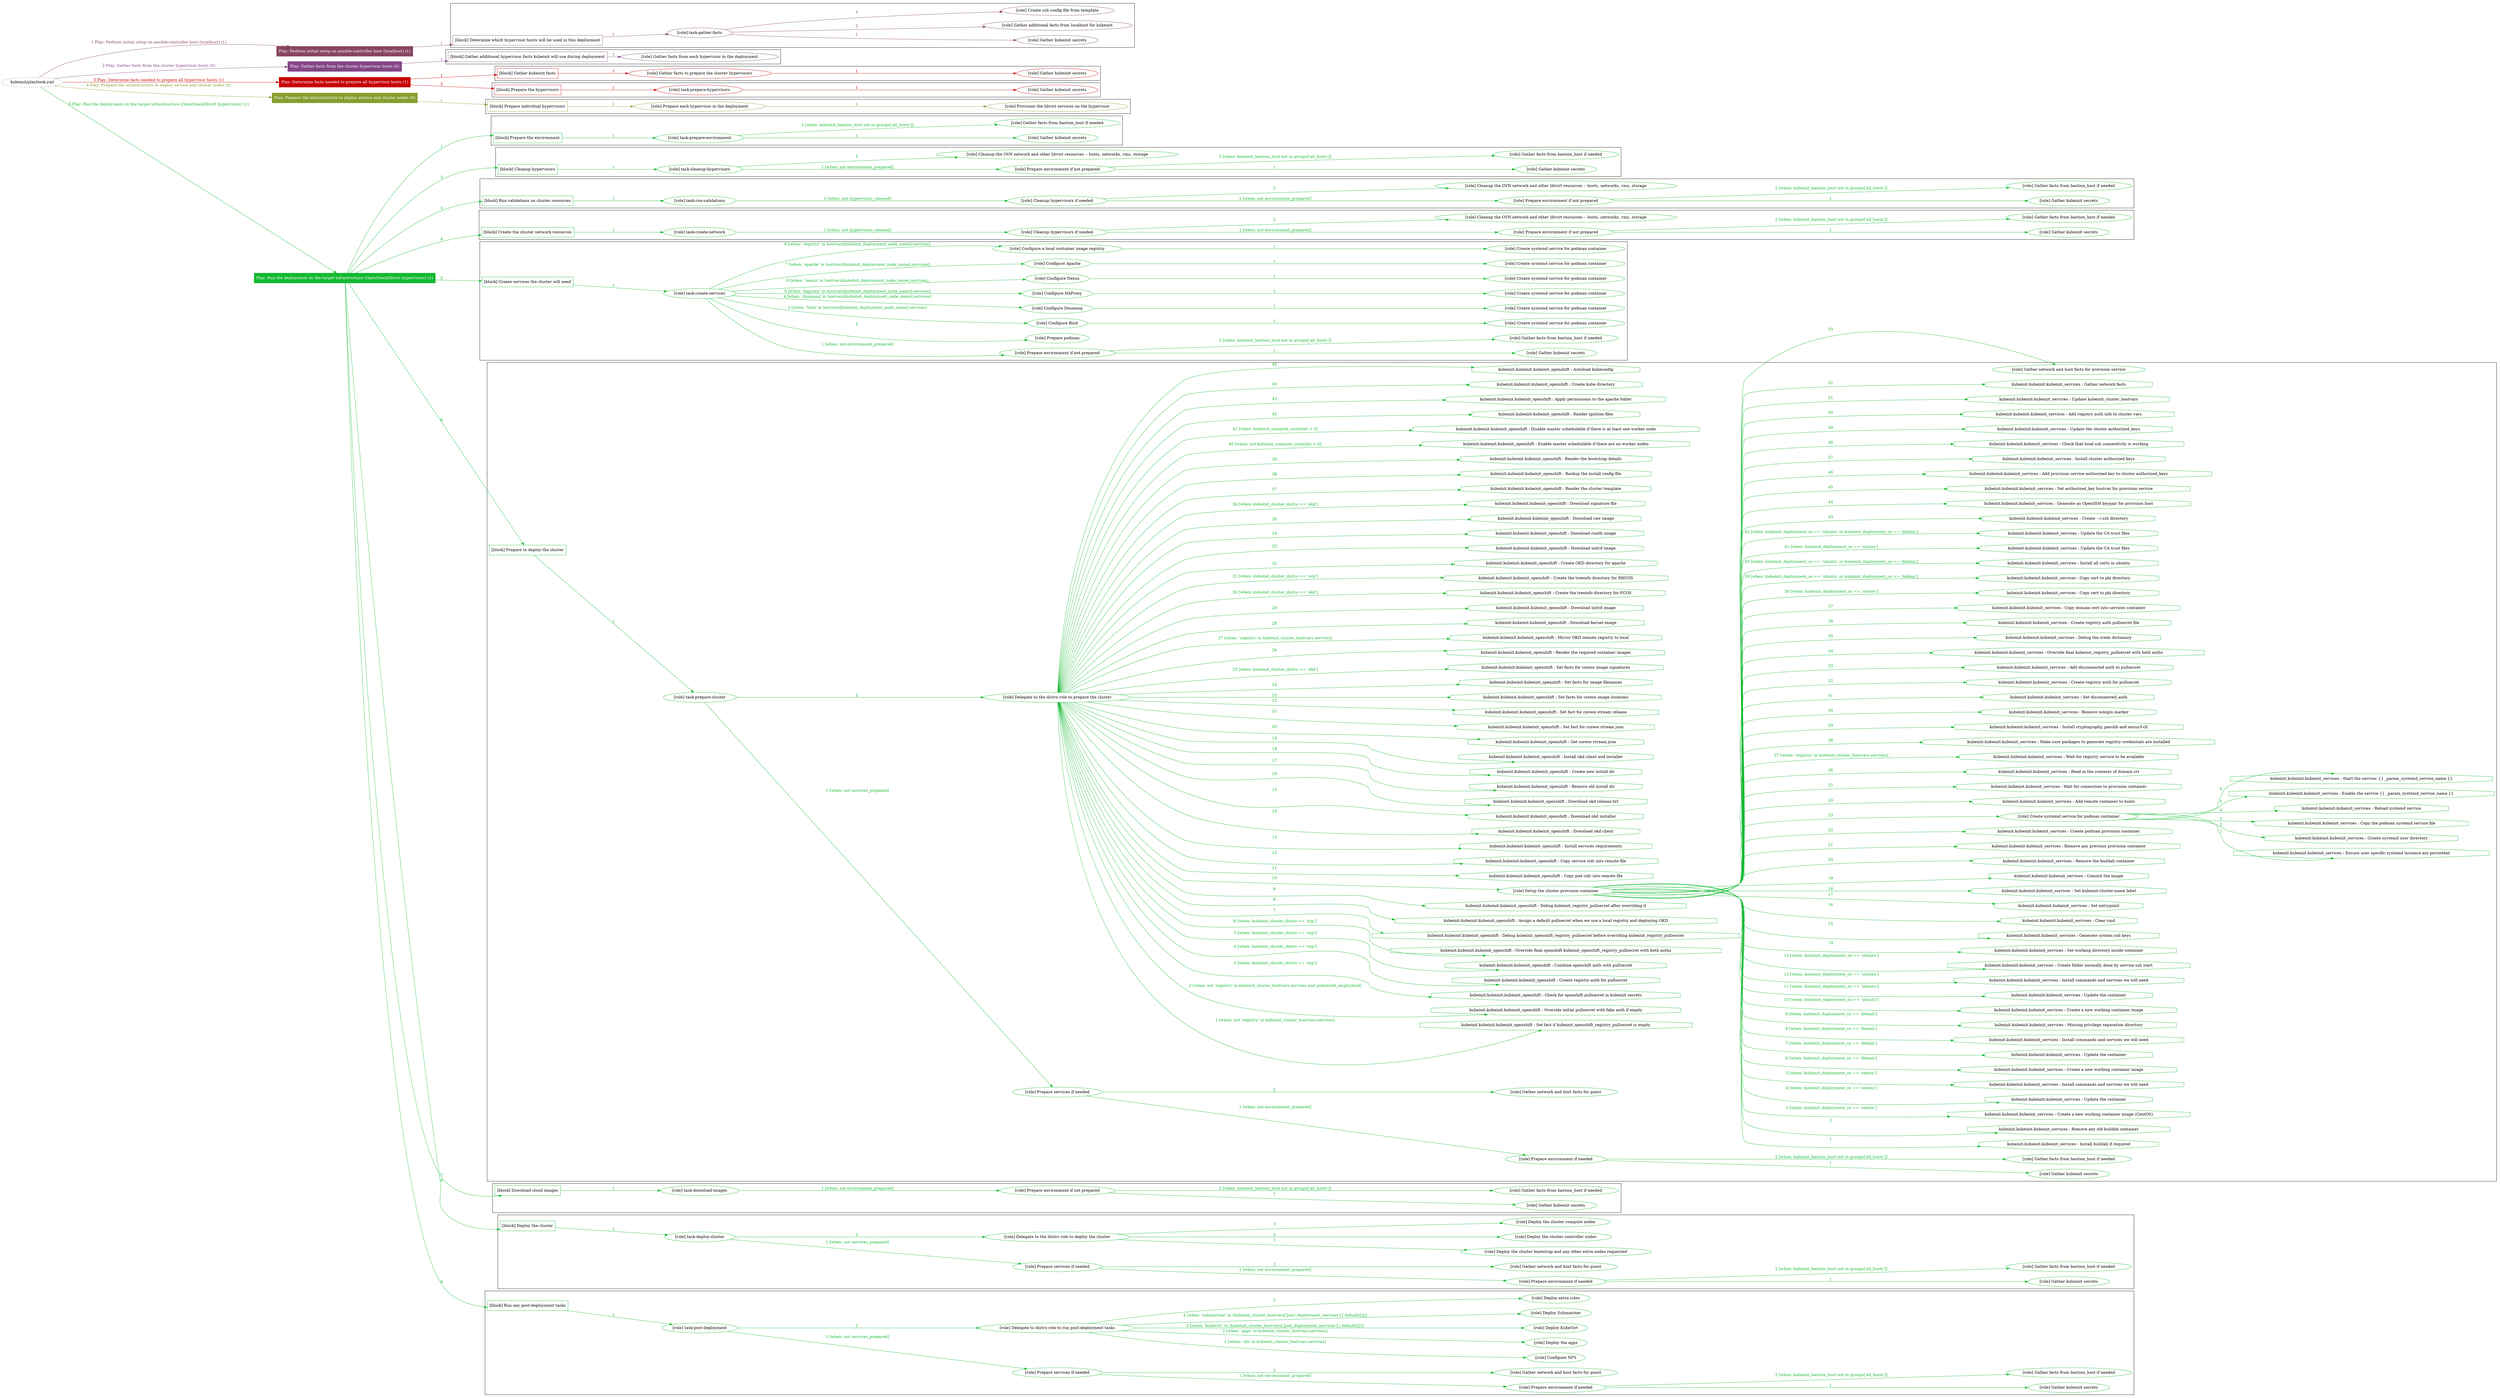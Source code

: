digraph {
	graph [concentrate=true ordering=in rankdir=LR ratio=fill]
	edge [esep=5 sep=10]
	"kubeinit/playbook.yml" [URL="/home/runner/work/kubeinit/kubeinit/kubeinit/playbook.yml" id=playbook_9b64c2a9 style=dotted]
	"kubeinit/playbook.yml" -> play_edfcfb43 [label="1 Play: Perform initial setup on ansible-controller host (localhost) (1)" color="#874560" fontcolor="#874560" id=edge_play_edfcfb43 labeltooltip="1 Play: Perform initial setup on ansible-controller host (localhost) (1)" tooltip="1 Play: Perform initial setup on ansible-controller host (localhost) (1)"]
	subgraph "Play: Perform initial setup on ansible-controller host (localhost) (1)" {
		play_edfcfb43 [label="Play: Perform initial setup on ansible-controller host (localhost) (1)" URL="/home/runner/work/kubeinit/kubeinit/kubeinit/playbook.yml" color="#874560" fontcolor="#ffffff" id=play_edfcfb43 shape=box style=filled tooltip=localhost]
		play_edfcfb43 -> block_3d236810 [label=1 color="#874560" fontcolor="#874560" id=edge_block_3d236810 labeltooltip=1 tooltip=1]
		subgraph cluster_block_3d236810 {
			block_3d236810 [label="[block] Determine which hypervisor hosts will be used in this deployment" URL="/home/runner/work/kubeinit/kubeinit/kubeinit/playbook.yml" color="#874560" id=block_3d236810 labeltooltip="Determine which hypervisor hosts will be used in this deployment" shape=box tooltip="Determine which hypervisor hosts will be used in this deployment"]
			block_3d236810 -> role_def162d6 [label="1 " color="#874560" fontcolor="#874560" id=edge_role_def162d6 labeltooltip="1 " tooltip="1 "]
			subgraph "task-gather-facts" {
				role_def162d6 [label="[role] task-gather-facts" URL="/home/runner/work/kubeinit/kubeinit/kubeinit/playbook.yml" color="#874560" id=role_def162d6 tooltip="task-gather-facts"]
				role_def162d6 -> role_d96c85cf [label="1 " color="#874560" fontcolor="#874560" id=edge_role_d96c85cf labeltooltip="1 " tooltip="1 "]
				subgraph "Gather kubeinit secrets" {
					role_d96c85cf [label="[role] Gather kubeinit secrets" URL="/home/runner/.ansible/collections/ansible_collections/kubeinit/kubeinit/roles/kubeinit_prepare/tasks/build_hypervisors_group.yml" color="#874560" id=role_d96c85cf tooltip="Gather kubeinit secrets"]
				}
				role_def162d6 -> role_cd14237e [label="2 " color="#874560" fontcolor="#874560" id=edge_role_cd14237e labeltooltip="2 " tooltip="2 "]
				subgraph "Gather additional facts from localhost for kubeinit" {
					role_cd14237e [label="[role] Gather additional facts from localhost for kubeinit" URL="/home/runner/.ansible/collections/ansible_collections/kubeinit/kubeinit/roles/kubeinit_prepare/tasks/build_hypervisors_group.yml" color="#874560" id=role_cd14237e tooltip="Gather additional facts from localhost for kubeinit"]
				}
				role_def162d6 -> role_5952530b [label="3 " color="#874560" fontcolor="#874560" id=edge_role_5952530b labeltooltip="3 " tooltip="3 "]
				subgraph "Create ssh config file from template" {
					role_5952530b [label="[role] Create ssh config file from template" URL="/home/runner/.ansible/collections/ansible_collections/kubeinit/kubeinit/roles/kubeinit_prepare/tasks/build_hypervisors_group.yml" color="#874560" id=role_5952530b tooltip="Create ssh config file from template"]
				}
			}
		}
	}
	"kubeinit/playbook.yml" -> play_aaca9e62 [label="2 Play: Gather facts from the cluster hypervisor hosts (0)" color="#834587" fontcolor="#834587" id=edge_play_aaca9e62 labeltooltip="2 Play: Gather facts from the cluster hypervisor hosts (0)" tooltip="2 Play: Gather facts from the cluster hypervisor hosts (0)"]
	subgraph "Play: Gather facts from the cluster hypervisor hosts (0)" {
		play_aaca9e62 [label="Play: Gather facts from the cluster hypervisor hosts (0)" URL="/home/runner/work/kubeinit/kubeinit/kubeinit/playbook.yml" color="#834587" fontcolor="#ffffff" id=play_aaca9e62 shape=box style=filled tooltip="Play: Gather facts from the cluster hypervisor hosts (0)"]
		play_aaca9e62 -> block_b2bdf75d [label=1 color="#834587" fontcolor="#834587" id=edge_block_b2bdf75d labeltooltip=1 tooltip=1]
		subgraph cluster_block_b2bdf75d {
			block_b2bdf75d [label="[block] Gather additional hypervisor facts kubeinit will use during deployment" URL="/home/runner/work/kubeinit/kubeinit/kubeinit/playbook.yml" color="#834587" id=block_b2bdf75d labeltooltip="Gather additional hypervisor facts kubeinit will use during deployment" shape=box tooltip="Gather additional hypervisor facts kubeinit will use during deployment"]
			block_b2bdf75d -> role_a5c08989 [label="1 " color="#834587" fontcolor="#834587" id=edge_role_a5c08989 labeltooltip="1 " tooltip="1 "]
			subgraph "Gather facts from each hypervisor in the deployment" {
				role_a5c08989 [label="[role] Gather facts from each hypervisor in the deployment" URL="/home/runner/work/kubeinit/kubeinit/kubeinit/playbook.yml" color="#834587" id=role_a5c08989 tooltip="Gather facts from each hypervisor in the deployment"]
			}
		}
	}
	"kubeinit/playbook.yml" -> play_e5ac9476 [label="3 Play: Determine facts needed to prepare all hypervisor hosts (1)" color="#c70505" fontcolor="#c70505" id=edge_play_e5ac9476 labeltooltip="3 Play: Determine facts needed to prepare all hypervisor hosts (1)" tooltip="3 Play: Determine facts needed to prepare all hypervisor hosts (1)"]
	subgraph "Play: Determine facts needed to prepare all hypervisor hosts (1)" {
		play_e5ac9476 [label="Play: Determine facts needed to prepare all hypervisor hosts (1)" URL="/home/runner/work/kubeinit/kubeinit/kubeinit/playbook.yml" color="#c70505" fontcolor="#ffffff" id=play_e5ac9476 shape=box style=filled tooltip=localhost]
		play_e5ac9476 -> block_5a649c71 [label=1 color="#c70505" fontcolor="#c70505" id=edge_block_5a649c71 labeltooltip=1 tooltip=1]
		subgraph cluster_block_5a649c71 {
			block_5a649c71 [label="[block] Gather kubeinit facts" URL="/home/runner/work/kubeinit/kubeinit/kubeinit/playbook.yml" color="#c70505" id=block_5a649c71 labeltooltip="Gather kubeinit facts" shape=box tooltip="Gather kubeinit facts"]
			block_5a649c71 -> role_8416f73a [label="1 " color="#c70505" fontcolor="#c70505" id=edge_role_8416f73a labeltooltip="1 " tooltip="1 "]
			subgraph "Gather facts to prepare the cluster hypervisors" {
				role_8416f73a [label="[role] Gather facts to prepare the cluster hypervisors" URL="/home/runner/work/kubeinit/kubeinit/kubeinit/playbook.yml" color="#c70505" id=role_8416f73a tooltip="Gather facts to prepare the cluster hypervisors"]
				role_8416f73a -> role_a93f020b [label="1 " color="#c70505" fontcolor="#c70505" id=edge_role_a93f020b labeltooltip="1 " tooltip="1 "]
				subgraph "Gather kubeinit secrets" {
					role_a93f020b [label="[role] Gather kubeinit secrets" URL="/home/runner/.ansible/collections/ansible_collections/kubeinit/kubeinit/roles/kubeinit_prepare/tasks/gather_kubeinit_facts.yml" color="#c70505" id=role_a93f020b tooltip="Gather kubeinit secrets"]
				}
			}
		}
		play_e5ac9476 -> block_8bf80422 [label=2 color="#c70505" fontcolor="#c70505" id=edge_block_8bf80422 labeltooltip=2 tooltip=2]
		subgraph cluster_block_8bf80422 {
			block_8bf80422 [label="[block] Prepare the hypervisors" URL="/home/runner/work/kubeinit/kubeinit/kubeinit/playbook.yml" color="#c70505" id=block_8bf80422 labeltooltip="Prepare the hypervisors" shape=box tooltip="Prepare the hypervisors"]
			block_8bf80422 -> role_4ac30fbf [label="1 " color="#c70505" fontcolor="#c70505" id=edge_role_4ac30fbf labeltooltip="1 " tooltip="1 "]
			subgraph "task-prepare-hypervisors" {
				role_4ac30fbf [label="[role] task-prepare-hypervisors" URL="/home/runner/work/kubeinit/kubeinit/kubeinit/playbook.yml" color="#c70505" id=role_4ac30fbf tooltip="task-prepare-hypervisors"]
				role_4ac30fbf -> role_aeda8885 [label="1 " color="#c70505" fontcolor="#c70505" id=edge_role_aeda8885 labeltooltip="1 " tooltip="1 "]
				subgraph "Gather kubeinit secrets" {
					role_aeda8885 [label="[role] Gather kubeinit secrets" URL="/home/runner/.ansible/collections/ansible_collections/kubeinit/kubeinit/roles/kubeinit_prepare/tasks/gather_kubeinit_facts.yml" color="#c70505" id=role_aeda8885 tooltip="Gather kubeinit secrets"]
				}
			}
		}
	}
	"kubeinit/playbook.yml" -> play_f43ef8f3 [label="4 Play: Prepare the infrastructure to deploy service and cluster nodes (0)" color="#879d2f" fontcolor="#879d2f" id=edge_play_f43ef8f3 labeltooltip="4 Play: Prepare the infrastructure to deploy service and cluster nodes (0)" tooltip="4 Play: Prepare the infrastructure to deploy service and cluster nodes (0)"]
	subgraph "Play: Prepare the infrastructure to deploy service and cluster nodes (0)" {
		play_f43ef8f3 [label="Play: Prepare the infrastructure to deploy service and cluster nodes (0)" URL="/home/runner/work/kubeinit/kubeinit/kubeinit/playbook.yml" color="#879d2f" fontcolor="#ffffff" id=play_f43ef8f3 shape=box style=filled tooltip="Play: Prepare the infrastructure to deploy service and cluster nodes (0)"]
		play_f43ef8f3 -> block_8a26e2c8 [label=1 color="#879d2f" fontcolor="#879d2f" id=edge_block_8a26e2c8 labeltooltip=1 tooltip=1]
		subgraph cluster_block_8a26e2c8 {
			block_8a26e2c8 [label="[block] Prepare individual hypervisors" URL="/home/runner/work/kubeinit/kubeinit/kubeinit/playbook.yml" color="#879d2f" id=block_8a26e2c8 labeltooltip="Prepare individual hypervisors" shape=box tooltip="Prepare individual hypervisors"]
			block_8a26e2c8 -> role_f0f7b95d [label="1 " color="#879d2f" fontcolor="#879d2f" id=edge_role_f0f7b95d labeltooltip="1 " tooltip="1 "]
			subgraph "Prepare each hypervisor in the deployment" {
				role_f0f7b95d [label="[role] Prepare each hypervisor in the deployment" URL="/home/runner/work/kubeinit/kubeinit/kubeinit/playbook.yml" color="#879d2f" id=role_f0f7b95d tooltip="Prepare each hypervisor in the deployment"]
				role_f0f7b95d -> role_53b5c123 [label="1 " color="#879d2f" fontcolor="#879d2f" id=edge_role_53b5c123 labeltooltip="1 " tooltip="1 "]
				subgraph "Provision the libvirt services on the hypervisor" {
					role_53b5c123 [label="[role] Provision the libvirt services on the hypervisor" URL="/home/runner/.ansible/collections/ansible_collections/kubeinit/kubeinit/roles/kubeinit_prepare/tasks/prepare_hypervisor.yml" color="#879d2f" id=role_53b5c123 tooltip="Provision the libvirt services on the hypervisor"]
				}
			}
		}
	}
	"kubeinit/playbook.yml" -> play_550906d7 [label="5 Play: Run the deployment on the target infrastructure (OpenStack/libvirt hypervisors) (1)" color="#13b930" fontcolor="#13b930" id=edge_play_550906d7 labeltooltip="5 Play: Run the deployment on the target infrastructure (OpenStack/libvirt hypervisors) (1)" tooltip="5 Play: Run the deployment on the target infrastructure (OpenStack/libvirt hypervisors) (1)"]
	subgraph "Play: Run the deployment on the target infrastructure (OpenStack/libvirt hypervisors) (1)" {
		play_550906d7 [label="Play: Run the deployment on the target infrastructure (OpenStack/libvirt hypervisors) (1)" URL="/home/runner/work/kubeinit/kubeinit/kubeinit/playbook.yml" color="#13b930" fontcolor="#ffffff" id=play_550906d7 shape=box style=filled tooltip=localhost]
		play_550906d7 -> block_090abeb4 [label=1 color="#13b930" fontcolor="#13b930" id=edge_block_090abeb4 labeltooltip=1 tooltip=1]
		subgraph cluster_block_090abeb4 {
			block_090abeb4 [label="[block] Prepare the environment" URL="/home/runner/work/kubeinit/kubeinit/kubeinit/playbook.yml" color="#13b930" id=block_090abeb4 labeltooltip="Prepare the environment" shape=box tooltip="Prepare the environment"]
			block_090abeb4 -> role_fff79f21 [label="1 " color="#13b930" fontcolor="#13b930" id=edge_role_fff79f21 labeltooltip="1 " tooltip="1 "]
			subgraph "task-prepare-environment" {
				role_fff79f21 [label="[role] task-prepare-environment" URL="/home/runner/work/kubeinit/kubeinit/kubeinit/playbook.yml" color="#13b930" id=role_fff79f21 tooltip="task-prepare-environment"]
				role_fff79f21 -> role_010e4a21 [label="1 " color="#13b930" fontcolor="#13b930" id=edge_role_010e4a21 labeltooltip="1 " tooltip="1 "]
				subgraph "Gather kubeinit secrets" {
					role_010e4a21 [label="[role] Gather kubeinit secrets" URL="/home/runner/.ansible/collections/ansible_collections/kubeinit/kubeinit/roles/kubeinit_prepare/tasks/gather_kubeinit_facts.yml" color="#13b930" id=role_010e4a21 tooltip="Gather kubeinit secrets"]
				}
				role_fff79f21 -> role_8b3be1ee [label="2 [when: kubeinit_bastion_host not in groups['all_hosts']]" color="#13b930" fontcolor="#13b930" id=edge_role_8b3be1ee labeltooltip="2 [when: kubeinit_bastion_host not in groups['all_hosts']]" tooltip="2 [when: kubeinit_bastion_host not in groups['all_hosts']]"]
				subgraph "Gather facts from bastion_host if needed" {
					role_8b3be1ee [label="[role] Gather facts from bastion_host if needed" URL="/home/runner/.ansible/collections/ansible_collections/kubeinit/kubeinit/roles/kubeinit_prepare/tasks/main.yml" color="#13b930" id=role_8b3be1ee tooltip="Gather facts from bastion_host if needed"]
				}
			}
		}
		play_550906d7 -> block_e0c0c081 [label=2 color="#13b930" fontcolor="#13b930" id=edge_block_e0c0c081 labeltooltip=2 tooltip=2]
		subgraph cluster_block_e0c0c081 {
			block_e0c0c081 [label="[block] Cleanup hypervisors" URL="/home/runner/work/kubeinit/kubeinit/kubeinit/playbook.yml" color="#13b930" id=block_e0c0c081 labeltooltip="Cleanup hypervisors" shape=box tooltip="Cleanup hypervisors"]
			block_e0c0c081 -> role_6ec13386 [label="1 " color="#13b930" fontcolor="#13b930" id=edge_role_6ec13386 labeltooltip="1 " tooltip="1 "]
			subgraph "task-cleanup-hypervisors" {
				role_6ec13386 [label="[role] task-cleanup-hypervisors" URL="/home/runner/work/kubeinit/kubeinit/kubeinit/playbook.yml" color="#13b930" id=role_6ec13386 tooltip="task-cleanup-hypervisors"]
				role_6ec13386 -> role_50a3f54c [label="1 [when: not environment_prepared]" color="#13b930" fontcolor="#13b930" id=edge_role_50a3f54c labeltooltip="1 [when: not environment_prepared]" tooltip="1 [when: not environment_prepared]"]
				subgraph "Prepare environment if not prepared" {
					role_50a3f54c [label="[role] Prepare environment if not prepared" URL="/home/runner/.ansible/collections/ansible_collections/kubeinit/kubeinit/roles/kubeinit_libvirt/tasks/cleanup_hypervisors.yml" color="#13b930" id=role_50a3f54c tooltip="Prepare environment if not prepared"]
					role_50a3f54c -> role_2f6a8616 [label="1 " color="#13b930" fontcolor="#13b930" id=edge_role_2f6a8616 labeltooltip="1 " tooltip="1 "]
					subgraph "Gather kubeinit secrets" {
						role_2f6a8616 [label="[role] Gather kubeinit secrets" URL="/home/runner/.ansible/collections/ansible_collections/kubeinit/kubeinit/roles/kubeinit_prepare/tasks/gather_kubeinit_facts.yml" color="#13b930" id=role_2f6a8616 tooltip="Gather kubeinit secrets"]
					}
					role_50a3f54c -> role_02807348 [label="2 [when: kubeinit_bastion_host not in groups['all_hosts']]" color="#13b930" fontcolor="#13b930" id=edge_role_02807348 labeltooltip="2 [when: kubeinit_bastion_host not in groups['all_hosts']]" tooltip="2 [when: kubeinit_bastion_host not in groups['all_hosts']]"]
					subgraph "Gather facts from bastion_host if needed" {
						role_02807348 [label="[role] Gather facts from bastion_host if needed" URL="/home/runner/.ansible/collections/ansible_collections/kubeinit/kubeinit/roles/kubeinit_prepare/tasks/main.yml" color="#13b930" id=role_02807348 tooltip="Gather facts from bastion_host if needed"]
					}
				}
				role_6ec13386 -> role_7d637827 [label="2 " color="#13b930" fontcolor="#13b930" id=edge_role_7d637827 labeltooltip="2 " tooltip="2 "]
				subgraph "Cleanup the OVN network and other libvirt resources -- hosts, networks, vms, storage" {
					role_7d637827 [label="[role] Cleanup the OVN network and other libvirt resources -- hosts, networks, vms, storage" URL="/home/runner/.ansible/collections/ansible_collections/kubeinit/kubeinit/roles/kubeinit_libvirt/tasks/cleanup_hypervisors.yml" color="#13b930" id=role_7d637827 tooltip="Cleanup the OVN network and other libvirt resources -- hosts, networks, vms, storage"]
				}
			}
		}
		play_550906d7 -> block_17f44aff [label=3 color="#13b930" fontcolor="#13b930" id=edge_block_17f44aff labeltooltip=3 tooltip=3]
		subgraph cluster_block_17f44aff {
			block_17f44aff [label="[block] Run validations on cluster resources" URL="/home/runner/work/kubeinit/kubeinit/kubeinit/playbook.yml" color="#13b930" id=block_17f44aff labeltooltip="Run validations on cluster resources" shape=box tooltip="Run validations on cluster resources"]
			block_17f44aff -> role_afc3dda4 [label="1 " color="#13b930" fontcolor="#13b930" id=edge_role_afc3dda4 labeltooltip="1 " tooltip="1 "]
			subgraph "task-run-validations" {
				role_afc3dda4 [label="[role] task-run-validations" URL="/home/runner/work/kubeinit/kubeinit/kubeinit/playbook.yml" color="#13b930" id=role_afc3dda4 tooltip="task-run-validations"]
				role_afc3dda4 -> role_43e59220 [label="1 [when: not hypervisors_cleaned]" color="#13b930" fontcolor="#13b930" id=edge_role_43e59220 labeltooltip="1 [when: not hypervisors_cleaned]" tooltip="1 [when: not hypervisors_cleaned]"]
				subgraph "Cleanup hypervisors if needed" {
					role_43e59220 [label="[role] Cleanup hypervisors if needed" URL="/home/runner/.ansible/collections/ansible_collections/kubeinit/kubeinit/roles/kubeinit_validations/tasks/main.yml" color="#13b930" id=role_43e59220 tooltip="Cleanup hypervisors if needed"]
					role_43e59220 -> role_4b9bc2eb [label="1 [when: not environment_prepared]" color="#13b930" fontcolor="#13b930" id=edge_role_4b9bc2eb labeltooltip="1 [when: not environment_prepared]" tooltip="1 [when: not environment_prepared]"]
					subgraph "Prepare environment if not prepared" {
						role_4b9bc2eb [label="[role] Prepare environment if not prepared" URL="/home/runner/.ansible/collections/ansible_collections/kubeinit/kubeinit/roles/kubeinit_libvirt/tasks/cleanup_hypervisors.yml" color="#13b930" id=role_4b9bc2eb tooltip="Prepare environment if not prepared"]
						role_4b9bc2eb -> role_505ce66a [label="1 " color="#13b930" fontcolor="#13b930" id=edge_role_505ce66a labeltooltip="1 " tooltip="1 "]
						subgraph "Gather kubeinit secrets" {
							role_505ce66a [label="[role] Gather kubeinit secrets" URL="/home/runner/.ansible/collections/ansible_collections/kubeinit/kubeinit/roles/kubeinit_prepare/tasks/gather_kubeinit_facts.yml" color="#13b930" id=role_505ce66a tooltip="Gather kubeinit secrets"]
						}
						role_4b9bc2eb -> role_20710890 [label="2 [when: kubeinit_bastion_host not in groups['all_hosts']]" color="#13b930" fontcolor="#13b930" id=edge_role_20710890 labeltooltip="2 [when: kubeinit_bastion_host not in groups['all_hosts']]" tooltip="2 [when: kubeinit_bastion_host not in groups['all_hosts']]"]
						subgraph "Gather facts from bastion_host if needed" {
							role_20710890 [label="[role] Gather facts from bastion_host if needed" URL="/home/runner/.ansible/collections/ansible_collections/kubeinit/kubeinit/roles/kubeinit_prepare/tasks/main.yml" color="#13b930" id=role_20710890 tooltip="Gather facts from bastion_host if needed"]
						}
					}
					role_43e59220 -> role_77599101 [label="2 " color="#13b930" fontcolor="#13b930" id=edge_role_77599101 labeltooltip="2 " tooltip="2 "]
					subgraph "Cleanup the OVN network and other libvirt resources -- hosts, networks, vms, storage" {
						role_77599101 [label="[role] Cleanup the OVN network and other libvirt resources -- hosts, networks, vms, storage" URL="/home/runner/.ansible/collections/ansible_collections/kubeinit/kubeinit/roles/kubeinit_libvirt/tasks/cleanup_hypervisors.yml" color="#13b930" id=role_77599101 tooltip="Cleanup the OVN network and other libvirt resources -- hosts, networks, vms, storage"]
					}
				}
			}
		}
		play_550906d7 -> block_b3be3cb2 [label=4 color="#13b930" fontcolor="#13b930" id=edge_block_b3be3cb2 labeltooltip=4 tooltip=4]
		subgraph cluster_block_b3be3cb2 {
			block_b3be3cb2 [label="[block] Create the cluster network resources" URL="/home/runner/work/kubeinit/kubeinit/kubeinit/playbook.yml" color="#13b930" id=block_b3be3cb2 labeltooltip="Create the cluster network resources" shape=box tooltip="Create the cluster network resources"]
			block_b3be3cb2 -> role_85533655 [label="1 " color="#13b930" fontcolor="#13b930" id=edge_role_85533655 labeltooltip="1 " tooltip="1 "]
			subgraph "task-create-network" {
				role_85533655 [label="[role] task-create-network" URL="/home/runner/work/kubeinit/kubeinit/kubeinit/playbook.yml" color="#13b930" id=role_85533655 tooltip="task-create-network"]
				role_85533655 -> role_29dff5a0 [label="1 [when: not hypervisors_cleaned]" color="#13b930" fontcolor="#13b930" id=edge_role_29dff5a0 labeltooltip="1 [when: not hypervisors_cleaned]" tooltip="1 [when: not hypervisors_cleaned]"]
				subgraph "Cleanup hypervisors if needed" {
					role_29dff5a0 [label="[role] Cleanup hypervisors if needed" URL="/home/runner/.ansible/collections/ansible_collections/kubeinit/kubeinit/roles/kubeinit_libvirt/tasks/create_network.yml" color="#13b930" id=role_29dff5a0 tooltip="Cleanup hypervisors if needed"]
					role_29dff5a0 -> role_ebee0d05 [label="1 [when: not environment_prepared]" color="#13b930" fontcolor="#13b930" id=edge_role_ebee0d05 labeltooltip="1 [when: not environment_prepared]" tooltip="1 [when: not environment_prepared]"]
					subgraph "Prepare environment if not prepared" {
						role_ebee0d05 [label="[role] Prepare environment if not prepared" URL="/home/runner/.ansible/collections/ansible_collections/kubeinit/kubeinit/roles/kubeinit_libvirt/tasks/cleanup_hypervisors.yml" color="#13b930" id=role_ebee0d05 tooltip="Prepare environment if not prepared"]
						role_ebee0d05 -> role_4c855d73 [label="1 " color="#13b930" fontcolor="#13b930" id=edge_role_4c855d73 labeltooltip="1 " tooltip="1 "]
						subgraph "Gather kubeinit secrets" {
							role_4c855d73 [label="[role] Gather kubeinit secrets" URL="/home/runner/.ansible/collections/ansible_collections/kubeinit/kubeinit/roles/kubeinit_prepare/tasks/gather_kubeinit_facts.yml" color="#13b930" id=role_4c855d73 tooltip="Gather kubeinit secrets"]
						}
						role_ebee0d05 -> role_4cd9587f [label="2 [when: kubeinit_bastion_host not in groups['all_hosts']]" color="#13b930" fontcolor="#13b930" id=edge_role_4cd9587f labeltooltip="2 [when: kubeinit_bastion_host not in groups['all_hosts']]" tooltip="2 [when: kubeinit_bastion_host not in groups['all_hosts']]"]
						subgraph "Gather facts from bastion_host if needed" {
							role_4cd9587f [label="[role] Gather facts from bastion_host if needed" URL="/home/runner/.ansible/collections/ansible_collections/kubeinit/kubeinit/roles/kubeinit_prepare/tasks/main.yml" color="#13b930" id=role_4cd9587f tooltip="Gather facts from bastion_host if needed"]
						}
					}
					role_29dff5a0 -> role_562d1acc [label="2 " color="#13b930" fontcolor="#13b930" id=edge_role_562d1acc labeltooltip="2 " tooltip="2 "]
					subgraph "Cleanup the OVN network and other libvirt resources -- hosts, networks, vms, storage" {
						role_562d1acc [label="[role] Cleanup the OVN network and other libvirt resources -- hosts, networks, vms, storage" URL="/home/runner/.ansible/collections/ansible_collections/kubeinit/kubeinit/roles/kubeinit_libvirt/tasks/cleanup_hypervisors.yml" color="#13b930" id=role_562d1acc tooltip="Cleanup the OVN network and other libvirt resources -- hosts, networks, vms, storage"]
					}
				}
			}
		}
		play_550906d7 -> block_1c221096 [label=5 color="#13b930" fontcolor="#13b930" id=edge_block_1c221096 labeltooltip=5 tooltip=5]
		subgraph cluster_block_1c221096 {
			block_1c221096 [label="[block] Create services the cluster will need" URL="/home/runner/work/kubeinit/kubeinit/kubeinit/playbook.yml" color="#13b930" id=block_1c221096 labeltooltip="Create services the cluster will need" shape=box tooltip="Create services the cluster will need"]
			block_1c221096 -> role_bed00fb5 [label="1 " color="#13b930" fontcolor="#13b930" id=edge_role_bed00fb5 labeltooltip="1 " tooltip="1 "]
			subgraph "task-create-services" {
				role_bed00fb5 [label="[role] task-create-services" URL="/home/runner/work/kubeinit/kubeinit/kubeinit/playbook.yml" color="#13b930" id=role_bed00fb5 tooltip="task-create-services"]
				role_bed00fb5 -> role_bcbce2a4 [label="1 [when: not environment_prepared]" color="#13b930" fontcolor="#13b930" id=edge_role_bcbce2a4 labeltooltip="1 [when: not environment_prepared]" tooltip="1 [when: not environment_prepared]"]
				subgraph "Prepare environment if not prepared" {
					role_bcbce2a4 [label="[role] Prepare environment if not prepared" URL="/home/runner/.ansible/collections/ansible_collections/kubeinit/kubeinit/roles/kubeinit_services/tasks/main.yml" color="#13b930" id=role_bcbce2a4 tooltip="Prepare environment if not prepared"]
					role_bcbce2a4 -> role_c9a97693 [label="1 " color="#13b930" fontcolor="#13b930" id=edge_role_c9a97693 labeltooltip="1 " tooltip="1 "]
					subgraph "Gather kubeinit secrets" {
						role_c9a97693 [label="[role] Gather kubeinit secrets" URL="/home/runner/.ansible/collections/ansible_collections/kubeinit/kubeinit/roles/kubeinit_prepare/tasks/gather_kubeinit_facts.yml" color="#13b930" id=role_c9a97693 tooltip="Gather kubeinit secrets"]
					}
					role_bcbce2a4 -> role_8e8a2b14 [label="2 [when: kubeinit_bastion_host not in groups['all_hosts']]" color="#13b930" fontcolor="#13b930" id=edge_role_8e8a2b14 labeltooltip="2 [when: kubeinit_bastion_host not in groups['all_hosts']]" tooltip="2 [when: kubeinit_bastion_host not in groups['all_hosts']]"]
					subgraph "Gather facts from bastion_host if needed" {
						role_8e8a2b14 [label="[role] Gather facts from bastion_host if needed" URL="/home/runner/.ansible/collections/ansible_collections/kubeinit/kubeinit/roles/kubeinit_prepare/tasks/main.yml" color="#13b930" id=role_8e8a2b14 tooltip="Gather facts from bastion_host if needed"]
					}
				}
				role_bed00fb5 -> role_ce730cc5 [label="2 " color="#13b930" fontcolor="#13b930" id=edge_role_ce730cc5 labeltooltip="2 " tooltip="2 "]
				subgraph "Prepare podman" {
					role_ce730cc5 [label="[role] Prepare podman" URL="/home/runner/.ansible/collections/ansible_collections/kubeinit/kubeinit/roles/kubeinit_services/tasks/00_create_service_pod.yml" color="#13b930" id=role_ce730cc5 tooltip="Prepare podman"]
				}
				role_bed00fb5 -> role_fa28000c [label="3 [when: 'bind' in hostvars[kubeinit_deployment_node_name].services]" color="#13b930" fontcolor="#13b930" id=edge_role_fa28000c labeltooltip="3 [when: 'bind' in hostvars[kubeinit_deployment_node_name].services]" tooltip="3 [when: 'bind' in hostvars[kubeinit_deployment_node_name].services]"]
				subgraph "Configure Bind" {
					role_fa28000c [label="[role] Configure Bind" URL="/home/runner/.ansible/collections/ansible_collections/kubeinit/kubeinit/roles/kubeinit_services/tasks/start_services_containers.yml" color="#13b930" id=role_fa28000c tooltip="Configure Bind"]
					role_fa28000c -> role_e1198ef3 [label="1 " color="#13b930" fontcolor="#13b930" id=edge_role_e1198ef3 labeltooltip="1 " tooltip="1 "]
					subgraph "Create systemd service for podman container" {
						role_e1198ef3 [label="[role] Create systemd service for podman container" URL="/home/runner/.ansible/collections/ansible_collections/kubeinit/kubeinit/roles/kubeinit_bind/tasks/main.yml" color="#13b930" id=role_e1198ef3 tooltip="Create systemd service for podman container"]
					}
				}
				role_bed00fb5 -> role_d565ccf3 [label="4 [when: 'dnsmasq' in hostvars[kubeinit_deployment_node_name].services]" color="#13b930" fontcolor="#13b930" id=edge_role_d565ccf3 labeltooltip="4 [when: 'dnsmasq' in hostvars[kubeinit_deployment_node_name].services]" tooltip="4 [when: 'dnsmasq' in hostvars[kubeinit_deployment_node_name].services]"]
				subgraph "Configure Dnsmasq" {
					role_d565ccf3 [label="[role] Configure Dnsmasq" URL="/home/runner/.ansible/collections/ansible_collections/kubeinit/kubeinit/roles/kubeinit_services/tasks/start_services_containers.yml" color="#13b930" id=role_d565ccf3 tooltip="Configure Dnsmasq"]
					role_d565ccf3 -> role_9fa061e7 [label="1 " color="#13b930" fontcolor="#13b930" id=edge_role_9fa061e7 labeltooltip="1 " tooltip="1 "]
					subgraph "Create systemd service for podman container" {
						role_9fa061e7 [label="[role] Create systemd service for podman container" URL="/home/runner/.ansible/collections/ansible_collections/kubeinit/kubeinit/roles/kubeinit_dnsmasq/tasks/main.yml" color="#13b930" id=role_9fa061e7 tooltip="Create systemd service for podman container"]
					}
				}
				role_bed00fb5 -> role_9676d228 [label="5 [when: 'haproxy' in hostvars[kubeinit_deployment_node_name].services]" color="#13b930" fontcolor="#13b930" id=edge_role_9676d228 labeltooltip="5 [when: 'haproxy' in hostvars[kubeinit_deployment_node_name].services]" tooltip="5 [when: 'haproxy' in hostvars[kubeinit_deployment_node_name].services]"]
				subgraph "Configure HAProxy" {
					role_9676d228 [label="[role] Configure HAProxy" URL="/home/runner/.ansible/collections/ansible_collections/kubeinit/kubeinit/roles/kubeinit_services/tasks/start_services_containers.yml" color="#13b930" id=role_9676d228 tooltip="Configure HAProxy"]
					role_9676d228 -> role_5281f504 [label="1 " color="#13b930" fontcolor="#13b930" id=edge_role_5281f504 labeltooltip="1 " tooltip="1 "]
					subgraph "Create systemd service for podman container" {
						role_5281f504 [label="[role] Create systemd service for podman container" URL="/home/runner/.ansible/collections/ansible_collections/kubeinit/kubeinit/roles/kubeinit_haproxy/tasks/main.yml" color="#13b930" id=role_5281f504 tooltip="Create systemd service for podman container"]
					}
				}
				role_bed00fb5 -> role_ed317c19 [label="6 [when: 'nexus' in hostvars[kubeinit_deployment_node_name].services]" color="#13b930" fontcolor="#13b930" id=edge_role_ed317c19 labeltooltip="6 [when: 'nexus' in hostvars[kubeinit_deployment_node_name].services]" tooltip="6 [when: 'nexus' in hostvars[kubeinit_deployment_node_name].services]"]
				subgraph "Configure Nexus" {
					role_ed317c19 [label="[role] Configure Nexus" URL="/home/runner/.ansible/collections/ansible_collections/kubeinit/kubeinit/roles/kubeinit_services/tasks/start_services_containers.yml" color="#13b930" id=role_ed317c19 tooltip="Configure Nexus"]
					role_ed317c19 -> role_4ec68bb1 [label="1 " color="#13b930" fontcolor="#13b930" id=edge_role_4ec68bb1 labeltooltip="1 " tooltip="1 "]
					subgraph "Create systemd service for podman container" {
						role_4ec68bb1 [label="[role] Create systemd service for podman container" URL="/home/runner/.ansible/collections/ansible_collections/kubeinit/kubeinit/roles/kubeinit_nexus/tasks/main.yml" color="#13b930" id=role_4ec68bb1 tooltip="Create systemd service for podman container"]
					}
				}
				role_bed00fb5 -> role_6a878a38 [label="7 [when: 'apache' in hostvars[kubeinit_deployment_node_name].services]" color="#13b930" fontcolor="#13b930" id=edge_role_6a878a38 labeltooltip="7 [when: 'apache' in hostvars[kubeinit_deployment_node_name].services]" tooltip="7 [when: 'apache' in hostvars[kubeinit_deployment_node_name].services]"]
				subgraph "Configure Apache" {
					role_6a878a38 [label="[role] Configure Apache" URL="/home/runner/.ansible/collections/ansible_collections/kubeinit/kubeinit/roles/kubeinit_services/tasks/start_services_containers.yml" color="#13b930" id=role_6a878a38 tooltip="Configure Apache"]
					role_6a878a38 -> role_370b6102 [label="1 " color="#13b930" fontcolor="#13b930" id=edge_role_370b6102 labeltooltip="1 " tooltip="1 "]
					subgraph "Create systemd service for podman container" {
						role_370b6102 [label="[role] Create systemd service for podman container" URL="/home/runner/.ansible/collections/ansible_collections/kubeinit/kubeinit/roles/kubeinit_apache/tasks/main.yml" color="#13b930" id=role_370b6102 tooltip="Create systemd service for podman container"]
					}
				}
				role_bed00fb5 -> role_19c94fb5 [label="8 [when: 'registry' in hostvars[kubeinit_deployment_node_name].services]" color="#13b930" fontcolor="#13b930" id=edge_role_19c94fb5 labeltooltip="8 [when: 'registry' in hostvars[kubeinit_deployment_node_name].services]" tooltip="8 [when: 'registry' in hostvars[kubeinit_deployment_node_name].services]"]
				subgraph "Configure a local container image registry" {
					role_19c94fb5 [label="[role] Configure a local container image registry" URL="/home/runner/.ansible/collections/ansible_collections/kubeinit/kubeinit/roles/kubeinit_services/tasks/start_services_containers.yml" color="#13b930" id=role_19c94fb5 tooltip="Configure a local container image registry"]
					role_19c94fb5 -> role_3c185455 [label="1 " color="#13b930" fontcolor="#13b930" id=edge_role_3c185455 labeltooltip="1 " tooltip="1 "]
					subgraph "Create systemd service for podman container" {
						role_3c185455 [label="[role] Create systemd service for podman container" URL="/home/runner/.ansible/collections/ansible_collections/kubeinit/kubeinit/roles/kubeinit_registry/tasks/main.yml" color="#13b930" id=role_3c185455 tooltip="Create systemd service for podman container"]
					}
				}
			}
		}
		play_550906d7 -> block_cf9d886e [label=6 color="#13b930" fontcolor="#13b930" id=edge_block_cf9d886e labeltooltip=6 tooltip=6]
		subgraph cluster_block_cf9d886e {
			block_cf9d886e [label="[block] Prepare to deploy the cluster" URL="/home/runner/work/kubeinit/kubeinit/kubeinit/playbook.yml" color="#13b930" id=block_cf9d886e labeltooltip="Prepare to deploy the cluster" shape=box tooltip="Prepare to deploy the cluster"]
			block_cf9d886e -> role_a5fbaea5 [label="1 " color="#13b930" fontcolor="#13b930" id=edge_role_a5fbaea5 labeltooltip="1 " tooltip="1 "]
			subgraph "task-prepare-cluster" {
				role_a5fbaea5 [label="[role] task-prepare-cluster" URL="/home/runner/work/kubeinit/kubeinit/kubeinit/playbook.yml" color="#13b930" id=role_a5fbaea5 tooltip="task-prepare-cluster"]
				role_a5fbaea5 -> role_c1f17d81 [label="1 [when: not services_prepared]" color="#13b930" fontcolor="#13b930" id=edge_role_c1f17d81 labeltooltip="1 [when: not services_prepared]" tooltip="1 [when: not services_prepared]"]
				subgraph "Prepare services if needed" {
					role_c1f17d81 [label="[role] Prepare services if needed" URL="/home/runner/.ansible/collections/ansible_collections/kubeinit/kubeinit/roles/kubeinit_prepare/tasks/prepare_cluster.yml" color="#13b930" id=role_c1f17d81 tooltip="Prepare services if needed"]
					role_c1f17d81 -> role_b8d3dc33 [label="1 [when: not environment_prepared]" color="#13b930" fontcolor="#13b930" id=edge_role_b8d3dc33 labeltooltip="1 [when: not environment_prepared]" tooltip="1 [when: not environment_prepared]"]
					subgraph "Prepare environment if needed" {
						role_b8d3dc33 [label="[role] Prepare environment if needed" URL="/home/runner/.ansible/collections/ansible_collections/kubeinit/kubeinit/roles/kubeinit_services/tasks/prepare_services.yml" color="#13b930" id=role_b8d3dc33 tooltip="Prepare environment if needed"]
						role_b8d3dc33 -> role_a341dd8b [label="1 " color="#13b930" fontcolor="#13b930" id=edge_role_a341dd8b labeltooltip="1 " tooltip="1 "]
						subgraph "Gather kubeinit secrets" {
							role_a341dd8b [label="[role] Gather kubeinit secrets" URL="/home/runner/.ansible/collections/ansible_collections/kubeinit/kubeinit/roles/kubeinit_prepare/tasks/gather_kubeinit_facts.yml" color="#13b930" id=role_a341dd8b tooltip="Gather kubeinit secrets"]
						}
						role_b8d3dc33 -> role_caeccc47 [label="2 [when: kubeinit_bastion_host not in groups['all_hosts']]" color="#13b930" fontcolor="#13b930" id=edge_role_caeccc47 labeltooltip="2 [when: kubeinit_bastion_host not in groups['all_hosts']]" tooltip="2 [when: kubeinit_bastion_host not in groups['all_hosts']]"]
						subgraph "Gather facts from bastion_host if needed" {
							role_caeccc47 [label="[role] Gather facts from bastion_host if needed" URL="/home/runner/.ansible/collections/ansible_collections/kubeinit/kubeinit/roles/kubeinit_prepare/tasks/main.yml" color="#13b930" id=role_caeccc47 tooltip="Gather facts from bastion_host if needed"]
						}
					}
					role_c1f17d81 -> role_25916576 [label="2 " color="#13b930" fontcolor="#13b930" id=edge_role_25916576 labeltooltip="2 " tooltip="2 "]
					subgraph "Gather network and host facts for guest" {
						role_25916576 [label="[role] Gather network and host facts for guest" URL="/home/runner/.ansible/collections/ansible_collections/kubeinit/kubeinit/roles/kubeinit_services/tasks/prepare_services.yml" color="#13b930" id=role_25916576 tooltip="Gather network and host facts for guest"]
					}
				}
				role_a5fbaea5 -> role_f9214f6c [label="2 " color="#13b930" fontcolor="#13b930" id=edge_role_f9214f6c labeltooltip="2 " tooltip="2 "]
				subgraph "Delegate to the distro role to prepare the cluster" {
					role_f9214f6c [label="[role] Delegate to the distro role to prepare the cluster" URL="/home/runner/.ansible/collections/ansible_collections/kubeinit/kubeinit/roles/kubeinit_prepare/tasks/prepare_cluster.yml" color="#13b930" id=role_f9214f6c tooltip="Delegate to the distro role to prepare the cluster"]
					task_32e5fc27 [label="kubeinit.kubeinit.kubeinit_openshift : Set fact if kubeinit_openshift_registry_pullsecret is empty" URL="/home/runner/.ansible/collections/ansible_collections/kubeinit/kubeinit/roles/kubeinit_openshift/tasks/prepare_cluster.yml" color="#13b930" id=task_32e5fc27 shape=octagon tooltip="kubeinit.kubeinit.kubeinit_openshift : Set fact if kubeinit_openshift_registry_pullsecret is empty"]
					role_f9214f6c -> task_32e5fc27 [label="1 [when: not 'registry' in kubeinit_cluster_hostvars.services]" color="#13b930" fontcolor="#13b930" id=edge_task_32e5fc27 labeltooltip="1 [when: not 'registry' in kubeinit_cluster_hostvars.services]" tooltip="1 [when: not 'registry' in kubeinit_cluster_hostvars.services]"]
					task_4ad7c396 [label="kubeinit.kubeinit.kubeinit_openshift : Override initial pullsecret with fake auth if empty" URL="/home/runner/.ansible/collections/ansible_collections/kubeinit/kubeinit/roles/kubeinit_openshift/tasks/prepare_cluster.yml" color="#13b930" id=task_4ad7c396 shape=octagon tooltip="kubeinit.kubeinit.kubeinit_openshift : Override initial pullsecret with fake auth if empty"]
					role_f9214f6c -> task_4ad7c396 [label="2 [when: not 'registry' in kubeinit_cluster_hostvars.services and pullsecret_empty|bool]" color="#13b930" fontcolor="#13b930" id=edge_task_4ad7c396 labeltooltip="2 [when: not 'registry' in kubeinit_cluster_hostvars.services and pullsecret_empty|bool]" tooltip="2 [when: not 'registry' in kubeinit_cluster_hostvars.services and pullsecret_empty|bool]"]
					task_41460284 [label="kubeinit.kubeinit.kubeinit_openshift : Check for openshift pullsecret in kubeinit secrets" URL="/home/runner/.ansible/collections/ansible_collections/kubeinit/kubeinit/roles/kubeinit_openshift/tasks/prepare_cluster.yml" color="#13b930" id=task_41460284 shape=octagon tooltip="kubeinit.kubeinit.kubeinit_openshift : Check for openshift pullsecret in kubeinit secrets"]
					role_f9214f6c -> task_41460284 [label="3 [when: kubeinit_cluster_distro == 'ocp']" color="#13b930" fontcolor="#13b930" id=edge_task_41460284 labeltooltip="3 [when: kubeinit_cluster_distro == 'ocp']" tooltip="3 [when: kubeinit_cluster_distro == 'ocp']"]
					task_d04f00ed [label="kubeinit.kubeinit.kubeinit_openshift : Create registry auth for pullsecret" URL="/home/runner/.ansible/collections/ansible_collections/kubeinit/kubeinit/roles/kubeinit_openshift/tasks/prepare_cluster.yml" color="#13b930" id=task_d04f00ed shape=octagon tooltip="kubeinit.kubeinit.kubeinit_openshift : Create registry auth for pullsecret"]
					role_f9214f6c -> task_d04f00ed [label="4 [when: kubeinit_cluster_distro == 'ocp']" color="#13b930" fontcolor="#13b930" id=edge_task_d04f00ed labeltooltip="4 [when: kubeinit_cluster_distro == 'ocp']" tooltip="4 [when: kubeinit_cluster_distro == 'ocp']"]
					task_f7523862 [label="kubeinit.kubeinit.kubeinit_openshift : Combine openshift auth with pullsecret" URL="/home/runner/.ansible/collections/ansible_collections/kubeinit/kubeinit/roles/kubeinit_openshift/tasks/prepare_cluster.yml" color="#13b930" id=task_f7523862 shape=octagon tooltip="kubeinit.kubeinit.kubeinit_openshift : Combine openshift auth with pullsecret"]
					role_f9214f6c -> task_f7523862 [label="5 [when: kubeinit_cluster_distro == 'ocp']" color="#13b930" fontcolor="#13b930" id=edge_task_f7523862 labeltooltip="5 [when: kubeinit_cluster_distro == 'ocp']" tooltip="5 [when: kubeinit_cluster_distro == 'ocp']"]
					task_63862c9a [label="kubeinit.kubeinit.kubeinit_openshift : Override final openshift kubeinit_openshift_registry_pullsecret with both auths" URL="/home/runner/.ansible/collections/ansible_collections/kubeinit/kubeinit/roles/kubeinit_openshift/tasks/prepare_cluster.yml" color="#13b930" id=task_63862c9a shape=octagon tooltip="kubeinit.kubeinit.kubeinit_openshift : Override final openshift kubeinit_openshift_registry_pullsecret with both auths"]
					role_f9214f6c -> task_63862c9a [label="6 [when: kubeinit_cluster_distro == 'ocp']" color="#13b930" fontcolor="#13b930" id=edge_task_63862c9a labeltooltip="6 [when: kubeinit_cluster_distro == 'ocp']" tooltip="6 [when: kubeinit_cluster_distro == 'ocp']"]
					task_b9bf44e0 [label="kubeinit.kubeinit.kubeinit_openshift : Debug kubeinit_openshift_registry_pullsecret before overriding kubeinit_registry_pullsecret" URL="/home/runner/.ansible/collections/ansible_collections/kubeinit/kubeinit/roles/kubeinit_openshift/tasks/prepare_cluster.yml" color="#13b930" id=task_b9bf44e0 shape=octagon tooltip="kubeinit.kubeinit.kubeinit_openshift : Debug kubeinit_openshift_registry_pullsecret before overriding kubeinit_registry_pullsecret"]
					role_f9214f6c -> task_b9bf44e0 [label="7 " color="#13b930" fontcolor="#13b930" id=edge_task_b9bf44e0 labeltooltip="7 " tooltip="7 "]
					task_ee31dde5 [label="kubeinit.kubeinit.kubeinit_openshift : Assign a default pullsecret when we use a local registry and deploying OKD" URL="/home/runner/.ansible/collections/ansible_collections/kubeinit/kubeinit/roles/kubeinit_openshift/tasks/prepare_cluster.yml" color="#13b930" id=task_ee31dde5 shape=octagon tooltip="kubeinit.kubeinit.kubeinit_openshift : Assign a default pullsecret when we use a local registry and deploying OKD"]
					role_f9214f6c -> task_ee31dde5 [label="8 " color="#13b930" fontcolor="#13b930" id=edge_task_ee31dde5 labeltooltip="8 " tooltip="8 "]
					task_12fd00cb [label="kubeinit.kubeinit.kubeinit_openshift : Debug kubeinit_registry_pullsecret after overriding it" URL="/home/runner/.ansible/collections/ansible_collections/kubeinit/kubeinit/roles/kubeinit_openshift/tasks/prepare_cluster.yml" color="#13b930" id=task_12fd00cb shape=octagon tooltip="kubeinit.kubeinit.kubeinit_openshift : Debug kubeinit_registry_pullsecret after overriding it"]
					role_f9214f6c -> task_12fd00cb [label="9 " color="#13b930" fontcolor="#13b930" id=edge_task_12fd00cb labeltooltip="9 " tooltip="9 "]
					role_f9214f6c -> role_109ff4c0 [label="10 " color="#13b930" fontcolor="#13b930" id=edge_role_109ff4c0 labeltooltip="10 " tooltip="10 "]
					subgraph "Setup the cluster provision container" {
						role_109ff4c0 [label="[role] Setup the cluster provision container" URL="/home/runner/.ansible/collections/ansible_collections/kubeinit/kubeinit/roles/kubeinit_openshift/tasks/prepare_cluster.yml" color="#13b930" id=role_109ff4c0 tooltip="Setup the cluster provision container"]
						task_e777808e [label="kubeinit.kubeinit.kubeinit_services : Install buildah if required" URL="/home/runner/.ansible/collections/ansible_collections/kubeinit/kubeinit/roles/kubeinit_services/tasks/create_provision_container.yml" color="#13b930" id=task_e777808e shape=octagon tooltip="kubeinit.kubeinit.kubeinit_services : Install buildah if required"]
						role_109ff4c0 -> task_e777808e [label="1 " color="#13b930" fontcolor="#13b930" id=edge_task_e777808e labeltooltip="1 " tooltip="1 "]
						task_a973647d [label="kubeinit.kubeinit.kubeinit_services : Remove any old buildah container" URL="/home/runner/.ansible/collections/ansible_collections/kubeinit/kubeinit/roles/kubeinit_services/tasks/create_provision_container.yml" color="#13b930" id=task_a973647d shape=octagon tooltip="kubeinit.kubeinit.kubeinit_services : Remove any old buildah container"]
						role_109ff4c0 -> task_a973647d [label="2 " color="#13b930" fontcolor="#13b930" id=edge_task_a973647d labeltooltip="2 " tooltip="2 "]
						task_fe98958f [label="kubeinit.kubeinit.kubeinit_services : Create a new working container image (CentOS)" URL="/home/runner/.ansible/collections/ansible_collections/kubeinit/kubeinit/roles/kubeinit_services/tasks/create_provision_container.yml" color="#13b930" id=task_fe98958f shape=octagon tooltip="kubeinit.kubeinit.kubeinit_services : Create a new working container image (CentOS)"]
						role_109ff4c0 -> task_fe98958f [label="3 [when: kubeinit_deployment_os == 'centos']" color="#13b930" fontcolor="#13b930" id=edge_task_fe98958f labeltooltip="3 [when: kubeinit_deployment_os == 'centos']" tooltip="3 [when: kubeinit_deployment_os == 'centos']"]
						task_5b679848 [label="kubeinit.kubeinit.kubeinit_services : Update the container" URL="/home/runner/.ansible/collections/ansible_collections/kubeinit/kubeinit/roles/kubeinit_services/tasks/create_provision_container.yml" color="#13b930" id=task_5b679848 shape=octagon tooltip="kubeinit.kubeinit.kubeinit_services : Update the container"]
						role_109ff4c0 -> task_5b679848 [label="4 [when: kubeinit_deployment_os == 'centos']" color="#13b930" fontcolor="#13b930" id=edge_task_5b679848 labeltooltip="4 [when: kubeinit_deployment_os == 'centos']" tooltip="4 [when: kubeinit_deployment_os == 'centos']"]
						task_e3b73b65 [label="kubeinit.kubeinit.kubeinit_services : Install commands and services we will need" URL="/home/runner/.ansible/collections/ansible_collections/kubeinit/kubeinit/roles/kubeinit_services/tasks/create_provision_container.yml" color="#13b930" id=task_e3b73b65 shape=octagon tooltip="kubeinit.kubeinit.kubeinit_services : Install commands and services we will need"]
						role_109ff4c0 -> task_e3b73b65 [label="5 [when: kubeinit_deployment_os == 'centos']" color="#13b930" fontcolor="#13b930" id=edge_task_e3b73b65 labeltooltip="5 [when: kubeinit_deployment_os == 'centos']" tooltip="5 [when: kubeinit_deployment_os == 'centos']"]
						task_9279d5ae [label="kubeinit.kubeinit.kubeinit_services : Create a new working container image" URL="/home/runner/.ansible/collections/ansible_collections/kubeinit/kubeinit/roles/kubeinit_services/tasks/create_provision_container.yml" color="#13b930" id=task_9279d5ae shape=octagon tooltip="kubeinit.kubeinit.kubeinit_services : Create a new working container image"]
						role_109ff4c0 -> task_9279d5ae [label="6 [when: kubeinit_deployment_os == 'debian']" color="#13b930" fontcolor="#13b930" id=edge_task_9279d5ae labeltooltip="6 [when: kubeinit_deployment_os == 'debian']" tooltip="6 [when: kubeinit_deployment_os == 'debian']"]
						task_740028b5 [label="kubeinit.kubeinit.kubeinit_services : Update the container" URL="/home/runner/.ansible/collections/ansible_collections/kubeinit/kubeinit/roles/kubeinit_services/tasks/create_provision_container.yml" color="#13b930" id=task_740028b5 shape=octagon tooltip="kubeinit.kubeinit.kubeinit_services : Update the container"]
						role_109ff4c0 -> task_740028b5 [label="7 [when: kubeinit_deployment_os == 'debian']" color="#13b930" fontcolor="#13b930" id=edge_task_740028b5 labeltooltip="7 [when: kubeinit_deployment_os == 'debian']" tooltip="7 [when: kubeinit_deployment_os == 'debian']"]
						task_b34ccb73 [label="kubeinit.kubeinit.kubeinit_services : Install commands and services we will need" URL="/home/runner/.ansible/collections/ansible_collections/kubeinit/kubeinit/roles/kubeinit_services/tasks/create_provision_container.yml" color="#13b930" id=task_b34ccb73 shape=octagon tooltip="kubeinit.kubeinit.kubeinit_services : Install commands and services we will need"]
						role_109ff4c0 -> task_b34ccb73 [label="8 [when: kubeinit_deployment_os == 'debian']" color="#13b930" fontcolor="#13b930" id=edge_task_b34ccb73 labeltooltip="8 [when: kubeinit_deployment_os == 'debian']" tooltip="8 [when: kubeinit_deployment_os == 'debian']"]
						task_08dfd1cb [label="kubeinit.kubeinit.kubeinit_services : Missing privilege separation directory" URL="/home/runner/.ansible/collections/ansible_collections/kubeinit/kubeinit/roles/kubeinit_services/tasks/create_provision_container.yml" color="#13b930" id=task_08dfd1cb shape=octagon tooltip="kubeinit.kubeinit.kubeinit_services : Missing privilege separation directory"]
						role_109ff4c0 -> task_08dfd1cb [label="9 [when: kubeinit_deployment_os == 'debian']" color="#13b930" fontcolor="#13b930" id=edge_task_08dfd1cb labeltooltip="9 [when: kubeinit_deployment_os == 'debian']" tooltip="9 [when: kubeinit_deployment_os == 'debian']"]
						task_7df452ad [label="kubeinit.kubeinit.kubeinit_services : Create a new working container image" URL="/home/runner/.ansible/collections/ansible_collections/kubeinit/kubeinit/roles/kubeinit_services/tasks/create_provision_container.yml" color="#13b930" id=task_7df452ad shape=octagon tooltip="kubeinit.kubeinit.kubeinit_services : Create a new working container image"]
						role_109ff4c0 -> task_7df452ad [label="10 [when: kubeinit_deployment_os == 'ubuntu']" color="#13b930" fontcolor="#13b930" id=edge_task_7df452ad labeltooltip="10 [when: kubeinit_deployment_os == 'ubuntu']" tooltip="10 [when: kubeinit_deployment_os == 'ubuntu']"]
						task_aeaf7e1b [label="kubeinit.kubeinit.kubeinit_services : Update the container" URL="/home/runner/.ansible/collections/ansible_collections/kubeinit/kubeinit/roles/kubeinit_services/tasks/create_provision_container.yml" color="#13b930" id=task_aeaf7e1b shape=octagon tooltip="kubeinit.kubeinit.kubeinit_services : Update the container"]
						role_109ff4c0 -> task_aeaf7e1b [label="11 [when: kubeinit_deployment_os == 'ubuntu']" color="#13b930" fontcolor="#13b930" id=edge_task_aeaf7e1b labeltooltip="11 [when: kubeinit_deployment_os == 'ubuntu']" tooltip="11 [when: kubeinit_deployment_os == 'ubuntu']"]
						task_45db0255 [label="kubeinit.kubeinit.kubeinit_services : Install commands and services we will need" URL="/home/runner/.ansible/collections/ansible_collections/kubeinit/kubeinit/roles/kubeinit_services/tasks/create_provision_container.yml" color="#13b930" id=task_45db0255 shape=octagon tooltip="kubeinit.kubeinit.kubeinit_services : Install commands and services we will need"]
						role_109ff4c0 -> task_45db0255 [label="12 [when: kubeinit_deployment_os == 'ubuntu']" color="#13b930" fontcolor="#13b930" id=edge_task_45db0255 labeltooltip="12 [when: kubeinit_deployment_os == 'ubuntu']" tooltip="12 [when: kubeinit_deployment_os == 'ubuntu']"]
						task_f6dd9d77 [label="kubeinit.kubeinit.kubeinit_services : Create folder normally done by service ssh start" URL="/home/runner/.ansible/collections/ansible_collections/kubeinit/kubeinit/roles/kubeinit_services/tasks/create_provision_container.yml" color="#13b930" id=task_f6dd9d77 shape=octagon tooltip="kubeinit.kubeinit.kubeinit_services : Create folder normally done by service ssh start"]
						role_109ff4c0 -> task_f6dd9d77 [label="13 [when: kubeinit_deployment_os == 'ubuntu']" color="#13b930" fontcolor="#13b930" id=edge_task_f6dd9d77 labeltooltip="13 [when: kubeinit_deployment_os == 'ubuntu']" tooltip="13 [when: kubeinit_deployment_os == 'ubuntu']"]
						task_bce58120 [label="kubeinit.kubeinit.kubeinit_services : Set working directory inside container" URL="/home/runner/.ansible/collections/ansible_collections/kubeinit/kubeinit/roles/kubeinit_services/tasks/create_provision_container.yml" color="#13b930" id=task_bce58120 shape=octagon tooltip="kubeinit.kubeinit.kubeinit_services : Set working directory inside container"]
						role_109ff4c0 -> task_bce58120 [label="14 " color="#13b930" fontcolor="#13b930" id=edge_task_bce58120 labeltooltip="14 " tooltip="14 "]
						task_947d783f [label="kubeinit.kubeinit.kubeinit_services : Generate system ssh keys" URL="/home/runner/.ansible/collections/ansible_collections/kubeinit/kubeinit/roles/kubeinit_services/tasks/create_provision_container.yml" color="#13b930" id=task_947d783f shape=octagon tooltip="kubeinit.kubeinit.kubeinit_services : Generate system ssh keys"]
						role_109ff4c0 -> task_947d783f [label="15 " color="#13b930" fontcolor="#13b930" id=edge_task_947d783f labeltooltip="15 " tooltip="15 "]
						task_ee5cd0da [label="kubeinit.kubeinit.kubeinit_services : Clear cmd" URL="/home/runner/.ansible/collections/ansible_collections/kubeinit/kubeinit/roles/kubeinit_services/tasks/create_provision_container.yml" color="#13b930" id=task_ee5cd0da shape=octagon tooltip="kubeinit.kubeinit.kubeinit_services : Clear cmd"]
						role_109ff4c0 -> task_ee5cd0da [label="16 " color="#13b930" fontcolor="#13b930" id=edge_task_ee5cd0da labeltooltip="16 " tooltip="16 "]
						task_5dd57c2e [label="kubeinit.kubeinit.kubeinit_services : Set entrypoint" URL="/home/runner/.ansible/collections/ansible_collections/kubeinit/kubeinit/roles/kubeinit_services/tasks/create_provision_container.yml" color="#13b930" id=task_5dd57c2e shape=octagon tooltip="kubeinit.kubeinit.kubeinit_services : Set entrypoint"]
						role_109ff4c0 -> task_5dd57c2e [label="17 " color="#13b930" fontcolor="#13b930" id=edge_task_5dd57c2e labeltooltip="17 " tooltip="17 "]
						task_074dd065 [label="kubeinit.kubeinit.kubeinit_services : Set kubeinit-cluster-name label" URL="/home/runner/.ansible/collections/ansible_collections/kubeinit/kubeinit/roles/kubeinit_services/tasks/create_provision_container.yml" color="#13b930" id=task_074dd065 shape=octagon tooltip="kubeinit.kubeinit.kubeinit_services : Set kubeinit-cluster-name label"]
						role_109ff4c0 -> task_074dd065 [label="18 " color="#13b930" fontcolor="#13b930" id=edge_task_074dd065 labeltooltip="18 " tooltip="18 "]
						task_bbfa1623 [label="kubeinit.kubeinit.kubeinit_services : Commit the image" URL="/home/runner/.ansible/collections/ansible_collections/kubeinit/kubeinit/roles/kubeinit_services/tasks/create_provision_container.yml" color="#13b930" id=task_bbfa1623 shape=octagon tooltip="kubeinit.kubeinit.kubeinit_services : Commit the image"]
						role_109ff4c0 -> task_bbfa1623 [label="19 " color="#13b930" fontcolor="#13b930" id=edge_task_bbfa1623 labeltooltip="19 " tooltip="19 "]
						task_1cf321fc [label="kubeinit.kubeinit.kubeinit_services : Remove the buildah container" URL="/home/runner/.ansible/collections/ansible_collections/kubeinit/kubeinit/roles/kubeinit_services/tasks/create_provision_container.yml" color="#13b930" id=task_1cf321fc shape=octagon tooltip="kubeinit.kubeinit.kubeinit_services : Remove the buildah container"]
						role_109ff4c0 -> task_1cf321fc [label="20 " color="#13b930" fontcolor="#13b930" id=edge_task_1cf321fc labeltooltip="20 " tooltip="20 "]
						task_67d1066a [label="kubeinit.kubeinit.kubeinit_services : Remove any previous provision container" URL="/home/runner/.ansible/collections/ansible_collections/kubeinit/kubeinit/roles/kubeinit_services/tasks/create_provision_container.yml" color="#13b930" id=task_67d1066a shape=octagon tooltip="kubeinit.kubeinit.kubeinit_services : Remove any previous provision container"]
						role_109ff4c0 -> task_67d1066a [label="21 " color="#13b930" fontcolor="#13b930" id=edge_task_67d1066a labeltooltip="21 " tooltip="21 "]
						task_7669e668 [label="kubeinit.kubeinit.kubeinit_services : Create podman provision container" URL="/home/runner/.ansible/collections/ansible_collections/kubeinit/kubeinit/roles/kubeinit_services/tasks/create_provision_container.yml" color="#13b930" id=task_7669e668 shape=octagon tooltip="kubeinit.kubeinit.kubeinit_services : Create podman provision container"]
						role_109ff4c0 -> task_7669e668 [label="22 " color="#13b930" fontcolor="#13b930" id=edge_task_7669e668 labeltooltip="22 " tooltip="22 "]
						role_109ff4c0 -> role_bea7b285 [label="23 " color="#13b930" fontcolor="#13b930" id=edge_role_bea7b285 labeltooltip="23 " tooltip="23 "]
						subgraph "Create systemd service for podman container" {
							role_bea7b285 [label="[role] Create systemd service for podman container" URL="/home/runner/.ansible/collections/ansible_collections/kubeinit/kubeinit/roles/kubeinit_services/tasks/create_provision_container.yml" color="#13b930" id=role_bea7b285 tooltip="Create systemd service for podman container"]
							task_0cdede4a [label="kubeinit.kubeinit.kubeinit_services : Ensure user specific systemd instance are persistent" URL="/home/runner/.ansible/collections/ansible_collections/kubeinit/kubeinit/roles/kubeinit_services/tasks/create_managed_service.yml" color="#13b930" id=task_0cdede4a shape=octagon tooltip="kubeinit.kubeinit.kubeinit_services : Ensure user specific systemd instance are persistent"]
							role_bea7b285 -> task_0cdede4a [label="1 " color="#13b930" fontcolor="#13b930" id=edge_task_0cdede4a labeltooltip="1 " tooltip="1 "]
							task_a637accf [label="kubeinit.kubeinit.kubeinit_services : Create systemd user directory" URL="/home/runner/.ansible/collections/ansible_collections/kubeinit/kubeinit/roles/kubeinit_services/tasks/create_managed_service.yml" color="#13b930" id=task_a637accf shape=octagon tooltip="kubeinit.kubeinit.kubeinit_services : Create systemd user directory"]
							role_bea7b285 -> task_a637accf [label="2 " color="#13b930" fontcolor="#13b930" id=edge_task_a637accf labeltooltip="2 " tooltip="2 "]
							task_c3bbb5cb [label="kubeinit.kubeinit.kubeinit_services : Copy the podman systemd service file" URL="/home/runner/.ansible/collections/ansible_collections/kubeinit/kubeinit/roles/kubeinit_services/tasks/create_managed_service.yml" color="#13b930" id=task_c3bbb5cb shape=octagon tooltip="kubeinit.kubeinit.kubeinit_services : Copy the podman systemd service file"]
							role_bea7b285 -> task_c3bbb5cb [label="3 " color="#13b930" fontcolor="#13b930" id=edge_task_c3bbb5cb labeltooltip="3 " tooltip="3 "]
							task_04dd4a89 [label="kubeinit.kubeinit.kubeinit_services : Reload systemd service" URL="/home/runner/.ansible/collections/ansible_collections/kubeinit/kubeinit/roles/kubeinit_services/tasks/create_managed_service.yml" color="#13b930" id=task_04dd4a89 shape=octagon tooltip="kubeinit.kubeinit.kubeinit_services : Reload systemd service"]
							role_bea7b285 -> task_04dd4a89 [label="4 " color="#13b930" fontcolor="#13b930" id=edge_task_04dd4a89 labeltooltip="4 " tooltip="4 "]
							task_258c325b [label="kubeinit.kubeinit.kubeinit_services : Enable the service {{ _param_systemd_service_name }}" URL="/home/runner/.ansible/collections/ansible_collections/kubeinit/kubeinit/roles/kubeinit_services/tasks/create_managed_service.yml" color="#13b930" id=task_258c325b shape=octagon tooltip="kubeinit.kubeinit.kubeinit_services : Enable the service {{ _param_systemd_service_name }}"]
							role_bea7b285 -> task_258c325b [label="5 " color="#13b930" fontcolor="#13b930" id=edge_task_258c325b labeltooltip="5 " tooltip="5 "]
							task_936f70d3 [label="kubeinit.kubeinit.kubeinit_services : Start the service: {{ _param_systemd_service_name }}" URL="/home/runner/.ansible/collections/ansible_collections/kubeinit/kubeinit/roles/kubeinit_services/tasks/create_managed_service.yml" color="#13b930" id=task_936f70d3 shape=octagon tooltip="kubeinit.kubeinit.kubeinit_services : Start the service: {{ _param_systemd_service_name }}"]
							role_bea7b285 -> task_936f70d3 [label="6 " color="#13b930" fontcolor="#13b930" id=edge_task_936f70d3 labeltooltip="6 " tooltip="6 "]
						}
						task_a69c2957 [label="kubeinit.kubeinit.kubeinit_services : Add remote container to hosts" URL="/home/runner/.ansible/collections/ansible_collections/kubeinit/kubeinit/roles/kubeinit_services/tasks/create_provision_container.yml" color="#13b930" id=task_a69c2957 shape=octagon tooltip="kubeinit.kubeinit.kubeinit_services : Add remote container to hosts"]
						role_109ff4c0 -> task_a69c2957 [label="24 " color="#13b930" fontcolor="#13b930" id=edge_task_a69c2957 labeltooltip="24 " tooltip="24 "]
						task_48e46542 [label="kubeinit.kubeinit.kubeinit_services : Wait for connection to provision container" URL="/home/runner/.ansible/collections/ansible_collections/kubeinit/kubeinit/roles/kubeinit_services/tasks/create_provision_container.yml" color="#13b930" id=task_48e46542 shape=octagon tooltip="kubeinit.kubeinit.kubeinit_services : Wait for connection to provision container"]
						role_109ff4c0 -> task_48e46542 [label="25 " color="#13b930" fontcolor="#13b930" id=edge_task_48e46542 labeltooltip="25 " tooltip="25 "]
						task_dbba548c [label="kubeinit.kubeinit.kubeinit_services : Read in the contents of domain.crt" URL="/home/runner/.ansible/collections/ansible_collections/kubeinit/kubeinit/roles/kubeinit_services/tasks/create_provision_container.yml" color="#13b930" id=task_dbba548c shape=octagon tooltip="kubeinit.kubeinit.kubeinit_services : Read in the contents of domain.crt"]
						role_109ff4c0 -> task_dbba548c [label="26 " color="#13b930" fontcolor="#13b930" id=edge_task_dbba548c labeltooltip="26 " tooltip="26 "]
						task_dd0c5de5 [label="kubeinit.kubeinit.kubeinit_services : Wait for registry service to be available" URL="/home/runner/.ansible/collections/ansible_collections/kubeinit/kubeinit/roles/kubeinit_services/tasks/create_provision_container.yml" color="#13b930" id=task_dd0c5de5 shape=octagon tooltip="kubeinit.kubeinit.kubeinit_services : Wait for registry service to be available"]
						role_109ff4c0 -> task_dd0c5de5 [label="27 [when: 'registry' in kubeinit_cluster_hostvars.services]" color="#13b930" fontcolor="#13b930" id=edge_task_dd0c5de5 labeltooltip="27 [when: 'registry' in kubeinit_cluster_hostvars.services]" tooltip="27 [when: 'registry' in kubeinit_cluster_hostvars.services]"]
						task_6985ce26 [label="kubeinit.kubeinit.kubeinit_services : Make sure packages to generate registry credentials are installed" URL="/home/runner/.ansible/collections/ansible_collections/kubeinit/kubeinit/roles/kubeinit_services/tasks/create_provision_container.yml" color="#13b930" id=task_6985ce26 shape=octagon tooltip="kubeinit.kubeinit.kubeinit_services : Make sure packages to generate registry credentials are installed"]
						role_109ff4c0 -> task_6985ce26 [label="28 " color="#13b930" fontcolor="#13b930" id=edge_task_6985ce26 labeltooltip="28 " tooltip="28 "]
						task_4da326a7 [label="kubeinit.kubeinit.kubeinit_services : Install cryptography, passlib and nexus3-cli" URL="/home/runner/.ansible/collections/ansible_collections/kubeinit/kubeinit/roles/kubeinit_services/tasks/create_provision_container.yml" color="#13b930" id=task_4da326a7 shape=octagon tooltip="kubeinit.kubeinit.kubeinit_services : Install cryptography, passlib and nexus3-cli"]
						role_109ff4c0 -> task_4da326a7 [label="29 " color="#13b930" fontcolor="#13b930" id=edge_task_4da326a7 labeltooltip="29 " tooltip="29 "]
						task_01532dea [label="kubeinit.kubeinit.kubeinit_services : Remove nologin marker" URL="/home/runner/.ansible/collections/ansible_collections/kubeinit/kubeinit/roles/kubeinit_services/tasks/create_provision_container.yml" color="#13b930" id=task_01532dea shape=octagon tooltip="kubeinit.kubeinit.kubeinit_services : Remove nologin marker"]
						role_109ff4c0 -> task_01532dea [label="30 " color="#13b930" fontcolor="#13b930" id=edge_task_01532dea labeltooltip="30 " tooltip="30 "]
						task_45a0668a [label="kubeinit.kubeinit.kubeinit_services : Set disconnected_auth" URL="/home/runner/.ansible/collections/ansible_collections/kubeinit/kubeinit/roles/kubeinit_services/tasks/create_provision_container.yml" color="#13b930" id=task_45a0668a shape=octagon tooltip="kubeinit.kubeinit.kubeinit_services : Set disconnected_auth"]
						role_109ff4c0 -> task_45a0668a [label="31 " color="#13b930" fontcolor="#13b930" id=edge_task_45a0668a labeltooltip="31 " tooltip="31 "]
						task_414bedbf [label="kubeinit.kubeinit.kubeinit_services : Create registry auth for pullsecret" URL="/home/runner/.ansible/collections/ansible_collections/kubeinit/kubeinit/roles/kubeinit_services/tasks/create_provision_container.yml" color="#13b930" id=task_414bedbf shape=octagon tooltip="kubeinit.kubeinit.kubeinit_services : Create registry auth for pullsecret"]
						role_109ff4c0 -> task_414bedbf [label="32 " color="#13b930" fontcolor="#13b930" id=edge_task_414bedbf labeltooltip="32 " tooltip="32 "]
						task_3f22f1ea [label="kubeinit.kubeinit.kubeinit_services : Add disconnected auth to pullsecret" URL="/home/runner/.ansible/collections/ansible_collections/kubeinit/kubeinit/roles/kubeinit_services/tasks/create_provision_container.yml" color="#13b930" id=task_3f22f1ea shape=octagon tooltip="kubeinit.kubeinit.kubeinit_services : Add disconnected auth to pullsecret"]
						role_109ff4c0 -> task_3f22f1ea [label="33 " color="#13b930" fontcolor="#13b930" id=edge_task_3f22f1ea labeltooltip="33 " tooltip="33 "]
						task_e8968edd [label="kubeinit.kubeinit.kubeinit_services : Override final kubeinit_registry_pullsecret with both auths" URL="/home/runner/.ansible/collections/ansible_collections/kubeinit/kubeinit/roles/kubeinit_services/tasks/create_provision_container.yml" color="#13b930" id=task_e8968edd shape=octagon tooltip="kubeinit.kubeinit.kubeinit_services : Override final kubeinit_registry_pullsecret with both auths"]
						role_109ff4c0 -> task_e8968edd [label="34 " color="#13b930" fontcolor="#13b930" id=edge_task_e8968edd labeltooltip="34 " tooltip="34 "]
						task_c4f1e7b2 [label="kubeinit.kubeinit.kubeinit_services : Debug the creds dictionary" URL="/home/runner/.ansible/collections/ansible_collections/kubeinit/kubeinit/roles/kubeinit_services/tasks/create_provision_container.yml" color="#13b930" id=task_c4f1e7b2 shape=octagon tooltip="kubeinit.kubeinit.kubeinit_services : Debug the creds dictionary"]
						role_109ff4c0 -> task_c4f1e7b2 [label="35 " color="#13b930" fontcolor="#13b930" id=edge_task_c4f1e7b2 labeltooltip="35 " tooltip="35 "]
						task_a3bbc78d [label="kubeinit.kubeinit.kubeinit_services : Create registry auth pullsecret file" URL="/home/runner/.ansible/collections/ansible_collections/kubeinit/kubeinit/roles/kubeinit_services/tasks/create_provision_container.yml" color="#13b930" id=task_a3bbc78d shape=octagon tooltip="kubeinit.kubeinit.kubeinit_services : Create registry auth pullsecret file"]
						role_109ff4c0 -> task_a3bbc78d [label="36 " color="#13b930" fontcolor="#13b930" id=edge_task_a3bbc78d labeltooltip="36 " tooltip="36 "]
						task_9061285d [label="kubeinit.kubeinit.kubeinit_services : Copy domain cert into services container" URL="/home/runner/.ansible/collections/ansible_collections/kubeinit/kubeinit/roles/kubeinit_services/tasks/create_provision_container.yml" color="#13b930" id=task_9061285d shape=octagon tooltip="kubeinit.kubeinit.kubeinit_services : Copy domain cert into services container"]
						role_109ff4c0 -> task_9061285d [label="37 " color="#13b930" fontcolor="#13b930" id=edge_task_9061285d labeltooltip="37 " tooltip="37 "]
						task_72f9d18b [label="kubeinit.kubeinit.kubeinit_services : Copy cert to pki directory" URL="/home/runner/.ansible/collections/ansible_collections/kubeinit/kubeinit/roles/kubeinit_services/tasks/create_provision_container.yml" color="#13b930" id=task_72f9d18b shape=octagon tooltip="kubeinit.kubeinit.kubeinit_services : Copy cert to pki directory"]
						role_109ff4c0 -> task_72f9d18b [label="38 [when: kubeinit_deployment_os == 'centos']" color="#13b930" fontcolor="#13b930" id=edge_task_72f9d18b labeltooltip="38 [when: kubeinit_deployment_os == 'centos']" tooltip="38 [when: kubeinit_deployment_os == 'centos']"]
						task_1318b161 [label="kubeinit.kubeinit.kubeinit_services : Copy cert to pki directory" URL="/home/runner/.ansible/collections/ansible_collections/kubeinit/kubeinit/roles/kubeinit_services/tasks/create_provision_container.yml" color="#13b930" id=task_1318b161 shape=octagon tooltip="kubeinit.kubeinit.kubeinit_services : Copy cert to pki directory"]
						role_109ff4c0 -> task_1318b161 [label="39 [when: kubeinit_deployment_os == 'ubuntu' or kubeinit_deployment_os == 'debian']" color="#13b930" fontcolor="#13b930" id=edge_task_1318b161 labeltooltip="39 [when: kubeinit_deployment_os == 'ubuntu' or kubeinit_deployment_os == 'debian']" tooltip="39 [when: kubeinit_deployment_os == 'ubuntu' or kubeinit_deployment_os == 'debian']"]
						task_c24d979f [label="kubeinit.kubeinit.kubeinit_services : Install all certs in ubuntu" URL="/home/runner/.ansible/collections/ansible_collections/kubeinit/kubeinit/roles/kubeinit_services/tasks/create_provision_container.yml" color="#13b930" id=task_c24d979f shape=octagon tooltip="kubeinit.kubeinit.kubeinit_services : Install all certs in ubuntu"]
						role_109ff4c0 -> task_c24d979f [label="40 [when: kubeinit_deployment_os == 'ubuntu' or kubeinit_deployment_os == 'debian']" color="#13b930" fontcolor="#13b930" id=edge_task_c24d979f labeltooltip="40 [when: kubeinit_deployment_os == 'ubuntu' or kubeinit_deployment_os == 'debian']" tooltip="40 [when: kubeinit_deployment_os == 'ubuntu' or kubeinit_deployment_os == 'debian']"]
						task_87c50b72 [label="kubeinit.kubeinit.kubeinit_services : Update the CA trust files" URL="/home/runner/.ansible/collections/ansible_collections/kubeinit/kubeinit/roles/kubeinit_services/tasks/create_provision_container.yml" color="#13b930" id=task_87c50b72 shape=octagon tooltip="kubeinit.kubeinit.kubeinit_services : Update the CA trust files"]
						role_109ff4c0 -> task_87c50b72 [label="41 [when: kubeinit_deployment_os == 'centos']" color="#13b930" fontcolor="#13b930" id=edge_task_87c50b72 labeltooltip="41 [when: kubeinit_deployment_os == 'centos']" tooltip="41 [when: kubeinit_deployment_os == 'centos']"]
						task_f052cf66 [label="kubeinit.kubeinit.kubeinit_services : Update the CA trust files" URL="/home/runner/.ansible/collections/ansible_collections/kubeinit/kubeinit/roles/kubeinit_services/tasks/create_provision_container.yml" color="#13b930" id=task_f052cf66 shape=octagon tooltip="kubeinit.kubeinit.kubeinit_services : Update the CA trust files"]
						role_109ff4c0 -> task_f052cf66 [label="42 [when: kubeinit_deployment_os == 'ubuntu' or kubeinit_deployment_os == 'debian']" color="#13b930" fontcolor="#13b930" id=edge_task_f052cf66 labeltooltip="42 [when: kubeinit_deployment_os == 'ubuntu' or kubeinit_deployment_os == 'debian']" tooltip="42 [when: kubeinit_deployment_os == 'ubuntu' or kubeinit_deployment_os == 'debian']"]
						task_2f52b930 [label="kubeinit.kubeinit.kubeinit_services : Create ~/.ssh directory" URL="/home/runner/.ansible/collections/ansible_collections/kubeinit/kubeinit/roles/kubeinit_services/tasks/create_provision_container.yml" color="#13b930" id=task_2f52b930 shape=octagon tooltip="kubeinit.kubeinit.kubeinit_services : Create ~/.ssh directory"]
						role_109ff4c0 -> task_2f52b930 [label="43 " color="#13b930" fontcolor="#13b930" id=edge_task_2f52b930 labeltooltip="43 " tooltip="43 "]
						task_d355c6ff [label="kubeinit.kubeinit.kubeinit_services : Generate an OpenSSH keypair for provision host" URL="/home/runner/.ansible/collections/ansible_collections/kubeinit/kubeinit/roles/kubeinit_services/tasks/create_provision_container.yml" color="#13b930" id=task_d355c6ff shape=octagon tooltip="kubeinit.kubeinit.kubeinit_services : Generate an OpenSSH keypair for provision host"]
						role_109ff4c0 -> task_d355c6ff [label="44 " color="#13b930" fontcolor="#13b930" id=edge_task_d355c6ff labeltooltip="44 " tooltip="44 "]
						task_a787d489 [label="kubeinit.kubeinit.kubeinit_services : Set authorized_key hostvar for provision service" URL="/home/runner/.ansible/collections/ansible_collections/kubeinit/kubeinit/roles/kubeinit_services/tasks/create_provision_container.yml" color="#13b930" id=task_a787d489 shape=octagon tooltip="kubeinit.kubeinit.kubeinit_services : Set authorized_key hostvar for provision service"]
						role_109ff4c0 -> task_a787d489 [label="45 " color="#13b930" fontcolor="#13b930" id=edge_task_a787d489 labeltooltip="45 " tooltip="45 "]
						task_574eaf5b [label="kubeinit.kubeinit.kubeinit_services : Add provision service authorized key to cluster authorized_keys" URL="/home/runner/.ansible/collections/ansible_collections/kubeinit/kubeinit/roles/kubeinit_services/tasks/create_provision_container.yml" color="#13b930" id=task_574eaf5b shape=octagon tooltip="kubeinit.kubeinit.kubeinit_services : Add provision service authorized key to cluster authorized_keys"]
						role_109ff4c0 -> task_574eaf5b [label="46 " color="#13b930" fontcolor="#13b930" id=edge_task_574eaf5b labeltooltip="46 " tooltip="46 "]
						task_15b9bebe [label="kubeinit.kubeinit.kubeinit_services : Install cluster authorized keys" URL="/home/runner/.ansible/collections/ansible_collections/kubeinit/kubeinit/roles/kubeinit_services/tasks/create_provision_container.yml" color="#13b930" id=task_15b9bebe shape=octagon tooltip="kubeinit.kubeinit.kubeinit_services : Install cluster authorized keys"]
						role_109ff4c0 -> task_15b9bebe [label="47 " color="#13b930" fontcolor="#13b930" id=edge_task_15b9bebe labeltooltip="47 " tooltip="47 "]
						task_04e3d62c [label="kubeinit.kubeinit.kubeinit_services : Check that local ssh connectivity is working" URL="/home/runner/.ansible/collections/ansible_collections/kubeinit/kubeinit/roles/kubeinit_services/tasks/create_provision_container.yml" color="#13b930" id=task_04e3d62c shape=octagon tooltip="kubeinit.kubeinit.kubeinit_services : Check that local ssh connectivity is working"]
						role_109ff4c0 -> task_04e3d62c [label="48 " color="#13b930" fontcolor="#13b930" id=edge_task_04e3d62c labeltooltip="48 " tooltip="48 "]
						task_d50c50da [label="kubeinit.kubeinit.kubeinit_services : Update the cluster authorized_keys" URL="/home/runner/.ansible/collections/ansible_collections/kubeinit/kubeinit/roles/kubeinit_services/tasks/create_provision_container.yml" color="#13b930" id=task_d50c50da shape=octagon tooltip="kubeinit.kubeinit.kubeinit_services : Update the cluster authorized_keys"]
						role_109ff4c0 -> task_d50c50da [label="49 " color="#13b930" fontcolor="#13b930" id=edge_task_d50c50da labeltooltip="49 " tooltip="49 "]
						task_1094a515 [label="kubeinit.kubeinit.kubeinit_services : Add registry auth info to cluster vars" URL="/home/runner/.ansible/collections/ansible_collections/kubeinit/kubeinit/roles/kubeinit_services/tasks/create_provision_container.yml" color="#13b930" id=task_1094a515 shape=octagon tooltip="kubeinit.kubeinit.kubeinit_services : Add registry auth info to cluster vars"]
						role_109ff4c0 -> task_1094a515 [label="50 " color="#13b930" fontcolor="#13b930" id=edge_task_1094a515 labeltooltip="50 " tooltip="50 "]
						task_e1973113 [label="kubeinit.kubeinit.kubeinit_services : Update kubeinit_cluster_hostvars" URL="/home/runner/.ansible/collections/ansible_collections/kubeinit/kubeinit/roles/kubeinit_services/tasks/create_provision_container.yml" color="#13b930" id=task_e1973113 shape=octagon tooltip="kubeinit.kubeinit.kubeinit_services : Update kubeinit_cluster_hostvars"]
						role_109ff4c0 -> task_e1973113 [label="51 " color="#13b930" fontcolor="#13b930" id=edge_task_e1973113 labeltooltip="51 " tooltip="51 "]
						task_6fafa074 [label="kubeinit.kubeinit.kubeinit_services : Gather network facts" URL="/home/runner/.ansible/collections/ansible_collections/kubeinit/kubeinit/roles/kubeinit_services/tasks/create_provision_container.yml" color="#13b930" id=task_6fafa074 shape=octagon tooltip="kubeinit.kubeinit.kubeinit_services : Gather network facts"]
						role_109ff4c0 -> task_6fafa074 [label="52 " color="#13b930" fontcolor="#13b930" id=edge_task_6fafa074 labeltooltip="52 " tooltip="52 "]
						role_109ff4c0 -> role_bf4c1edf [label="53 " color="#13b930" fontcolor="#13b930" id=edge_role_bf4c1edf labeltooltip="53 " tooltip="53 "]
						subgraph "Gather network and host facts for provision service" {
							role_bf4c1edf [label="[role] Gather network and host facts for provision service" URL="/home/runner/.ansible/collections/ansible_collections/kubeinit/kubeinit/roles/kubeinit_services/tasks/create_provision_container.yml" color="#13b930" id=role_bf4c1edf tooltip="Gather network and host facts for provision service"]
						}
					}
					task_01b972bb [label="kubeinit.kubeinit.kubeinit_openshift : Copy pod cidr into remote file" URL="/home/runner/.ansible/collections/ansible_collections/kubeinit/kubeinit/roles/kubeinit_openshift/tasks/prepare_cluster.yml" color="#13b930" id=task_01b972bb shape=octagon tooltip="kubeinit.kubeinit.kubeinit_openshift : Copy pod cidr into remote file"]
					role_f9214f6c -> task_01b972bb [label="11 " color="#13b930" fontcolor="#13b930" id=edge_task_01b972bb labeltooltip="11 " tooltip="11 "]
					task_71562769 [label="kubeinit.kubeinit.kubeinit_openshift : Copy service cidr into remote file" URL="/home/runner/.ansible/collections/ansible_collections/kubeinit/kubeinit/roles/kubeinit_openshift/tasks/prepare_cluster.yml" color="#13b930" id=task_71562769 shape=octagon tooltip="kubeinit.kubeinit.kubeinit_openshift : Copy service cidr into remote file"]
					role_f9214f6c -> task_71562769 [label="12 " color="#13b930" fontcolor="#13b930" id=edge_task_71562769 labeltooltip="12 " tooltip="12 "]
					task_fd0eda9a [label="kubeinit.kubeinit.kubeinit_openshift : Install services requirements" URL="/home/runner/.ansible/collections/ansible_collections/kubeinit/kubeinit/roles/kubeinit_openshift/tasks/prepare_cluster.yml" color="#13b930" id=task_fd0eda9a shape=octagon tooltip="kubeinit.kubeinit.kubeinit_openshift : Install services requirements"]
					role_f9214f6c -> task_fd0eda9a [label="13 " color="#13b930" fontcolor="#13b930" id=edge_task_fd0eda9a labeltooltip="13 " tooltip="13 "]
					task_7df6c93b [label="kubeinit.kubeinit.kubeinit_openshift : Download okd client" URL="/home/runner/.ansible/collections/ansible_collections/kubeinit/kubeinit/roles/kubeinit_openshift/tasks/prepare_cluster.yml" color="#13b930" id=task_7df6c93b shape=octagon tooltip="kubeinit.kubeinit.kubeinit_openshift : Download okd client"]
					role_f9214f6c -> task_7df6c93b [label="14 " color="#13b930" fontcolor="#13b930" id=edge_task_7df6c93b labeltooltip="14 " tooltip="14 "]
					task_0dd9dd4f [label="kubeinit.kubeinit.kubeinit_openshift : Download okd installer" URL="/home/runner/.ansible/collections/ansible_collections/kubeinit/kubeinit/roles/kubeinit_openshift/tasks/prepare_cluster.yml" color="#13b930" id=task_0dd9dd4f shape=octagon tooltip="kubeinit.kubeinit.kubeinit_openshift : Download okd installer"]
					role_f9214f6c -> task_0dd9dd4f [label="15 " color="#13b930" fontcolor="#13b930" id=edge_task_0dd9dd4f labeltooltip="15 " tooltip="15 "]
					task_c785a449 [label="kubeinit.kubeinit.kubeinit_openshift : Download okd release.txt" URL="/home/runner/.ansible/collections/ansible_collections/kubeinit/kubeinit/roles/kubeinit_openshift/tasks/prepare_cluster.yml" color="#13b930" id=task_c785a449 shape=octagon tooltip="kubeinit.kubeinit.kubeinit_openshift : Download okd release.txt"]
					role_f9214f6c -> task_c785a449 [label="16 " color="#13b930" fontcolor="#13b930" id=edge_task_c785a449 labeltooltip="16 " tooltip="16 "]
					task_0aa09205 [label="kubeinit.kubeinit.kubeinit_openshift : Remove old install dir" URL="/home/runner/.ansible/collections/ansible_collections/kubeinit/kubeinit/roles/kubeinit_openshift/tasks/prepare_cluster.yml" color="#13b930" id=task_0aa09205 shape=octagon tooltip="kubeinit.kubeinit.kubeinit_openshift : Remove old install dir"]
					role_f9214f6c -> task_0aa09205 [label="17 " color="#13b930" fontcolor="#13b930" id=edge_task_0aa09205 labeltooltip="17 " tooltip="17 "]
					task_38f481a3 [label="kubeinit.kubeinit.kubeinit_openshift : Create new install dir" URL="/home/runner/.ansible/collections/ansible_collections/kubeinit/kubeinit/roles/kubeinit_openshift/tasks/prepare_cluster.yml" color="#13b930" id=task_38f481a3 shape=octagon tooltip="kubeinit.kubeinit.kubeinit_openshift : Create new install dir"]
					role_f9214f6c -> task_38f481a3 [label="18 " color="#13b930" fontcolor="#13b930" id=edge_task_38f481a3 labeltooltip="18 " tooltip="18 "]
					task_6fc8f7da [label="kubeinit.kubeinit.kubeinit_openshift : Install okd client and installer" URL="/home/runner/.ansible/collections/ansible_collections/kubeinit/kubeinit/roles/kubeinit_openshift/tasks/prepare_cluster.yml" color="#13b930" id=task_6fc8f7da shape=octagon tooltip="kubeinit.kubeinit.kubeinit_openshift : Install okd client and installer"]
					role_f9214f6c -> task_6fc8f7da [label="19 " color="#13b930" fontcolor="#13b930" id=edge_task_6fc8f7da labeltooltip="19 " tooltip="19 "]
					task_db90e943 [label="kubeinit.kubeinit.kubeinit_openshift : Get coreos stream json" URL="/home/runner/.ansible/collections/ansible_collections/kubeinit/kubeinit/roles/kubeinit_openshift/tasks/prepare_cluster.yml" color="#13b930" id=task_db90e943 shape=octagon tooltip="kubeinit.kubeinit.kubeinit_openshift : Get coreos stream json"]
					role_f9214f6c -> task_db90e943 [label="20 " color="#13b930" fontcolor="#13b930" id=edge_task_db90e943 labeltooltip="20 " tooltip="20 "]
					task_921bb331 [label="kubeinit.kubeinit.kubeinit_openshift : Set fact for coreos stream json" URL="/home/runner/.ansible/collections/ansible_collections/kubeinit/kubeinit/roles/kubeinit_openshift/tasks/prepare_cluster.yml" color="#13b930" id=task_921bb331 shape=octagon tooltip="kubeinit.kubeinit.kubeinit_openshift : Set fact for coreos stream json"]
					role_f9214f6c -> task_921bb331 [label="21 " color="#13b930" fontcolor="#13b930" id=edge_task_921bb331 labeltooltip="21 " tooltip="21 "]
					task_18063bc0 [label="kubeinit.kubeinit.kubeinit_openshift : Set fact for coreos stream release" URL="/home/runner/.ansible/collections/ansible_collections/kubeinit/kubeinit/roles/kubeinit_openshift/tasks/prepare_cluster.yml" color="#13b930" id=task_18063bc0 shape=octagon tooltip="kubeinit.kubeinit.kubeinit_openshift : Set fact for coreos stream release"]
					role_f9214f6c -> task_18063bc0 [label="22 " color="#13b930" fontcolor="#13b930" id=edge_task_18063bc0 labeltooltip="22 " tooltip="22 "]
					task_05fadb3e [label="kubeinit.kubeinit.kubeinit_openshift : Set facts for coreos image locations" URL="/home/runner/.ansible/collections/ansible_collections/kubeinit/kubeinit/roles/kubeinit_openshift/tasks/prepare_cluster.yml" color="#13b930" id=task_05fadb3e shape=octagon tooltip="kubeinit.kubeinit.kubeinit_openshift : Set facts for coreos image locations"]
					role_f9214f6c -> task_05fadb3e [label="23 " color="#13b930" fontcolor="#13b930" id=edge_task_05fadb3e labeltooltip="23 " tooltip="23 "]
					task_70371f33 [label="kubeinit.kubeinit.kubeinit_openshift : Set facts for image filenames" URL="/home/runner/.ansible/collections/ansible_collections/kubeinit/kubeinit/roles/kubeinit_openshift/tasks/prepare_cluster.yml" color="#13b930" id=task_70371f33 shape=octagon tooltip="kubeinit.kubeinit.kubeinit_openshift : Set facts for image filenames"]
					role_f9214f6c -> task_70371f33 [label="24 " color="#13b930" fontcolor="#13b930" id=edge_task_70371f33 labeltooltip="24 " tooltip="24 "]
					task_e14f5a6f [label="kubeinit.kubeinit.kubeinit_openshift : Set facts for coreos image signatures" URL="/home/runner/.ansible/collections/ansible_collections/kubeinit/kubeinit/roles/kubeinit_openshift/tasks/prepare_cluster.yml" color="#13b930" id=task_e14f5a6f shape=octagon tooltip="kubeinit.kubeinit.kubeinit_openshift : Set facts for coreos image signatures"]
					role_f9214f6c -> task_e14f5a6f [label="25 [when: kubeinit_cluster_distro == 'okd']" color="#13b930" fontcolor="#13b930" id=edge_task_e14f5a6f labeltooltip="25 [when: kubeinit_cluster_distro == 'okd']" tooltip="25 [when: kubeinit_cluster_distro == 'okd']"]
					task_ba91dbfd [label="kubeinit.kubeinit.kubeinit_openshift : Render the required container images" URL="/home/runner/.ansible/collections/ansible_collections/kubeinit/kubeinit/roles/kubeinit_openshift/tasks/prepare_cluster.yml" color="#13b930" id=task_ba91dbfd shape=octagon tooltip="kubeinit.kubeinit.kubeinit_openshift : Render the required container images"]
					role_f9214f6c -> task_ba91dbfd [label="26 " color="#13b930" fontcolor="#13b930" id=edge_task_ba91dbfd labeltooltip="26 " tooltip="26 "]
					task_f594ec2c [label="kubeinit.kubeinit.kubeinit_openshift : Mirror OKD remote registry to local" URL="/home/runner/.ansible/collections/ansible_collections/kubeinit/kubeinit/roles/kubeinit_openshift/tasks/prepare_cluster.yml" color="#13b930" id=task_f594ec2c shape=octagon tooltip="kubeinit.kubeinit.kubeinit_openshift : Mirror OKD remote registry to local"]
					role_f9214f6c -> task_f594ec2c [label="27 [when: 'registry' in kubeinit_cluster_hostvars.services]" color="#13b930" fontcolor="#13b930" id=edge_task_f594ec2c labeltooltip="27 [when: 'registry' in kubeinit_cluster_hostvars.services]" tooltip="27 [when: 'registry' in kubeinit_cluster_hostvars.services]"]
					task_6a859a4e [label="kubeinit.kubeinit.kubeinit_openshift : Download kernel image" URL="/home/runner/.ansible/collections/ansible_collections/kubeinit/kubeinit/roles/kubeinit_openshift/tasks/prepare_cluster.yml" color="#13b930" id=task_6a859a4e shape=octagon tooltip="kubeinit.kubeinit.kubeinit_openshift : Download kernel image"]
					role_f9214f6c -> task_6a859a4e [label="28 " color="#13b930" fontcolor="#13b930" id=edge_task_6a859a4e labeltooltip="28 " tooltip="28 "]
					task_91534c83 [label="kubeinit.kubeinit.kubeinit_openshift : Download initrd image" URL="/home/runner/.ansible/collections/ansible_collections/kubeinit/kubeinit/roles/kubeinit_openshift/tasks/prepare_cluster.yml" color="#13b930" id=task_91534c83 shape=octagon tooltip="kubeinit.kubeinit.kubeinit_openshift : Download initrd image"]
					role_f9214f6c -> task_91534c83 [label="29 " color="#13b930" fontcolor="#13b930" id=edge_task_91534c83 labeltooltip="29 " tooltip="29 "]
					task_3db47ded [label="kubeinit.kubeinit.kubeinit_openshift : Create the treeinfo directory for FCOS" URL="/home/runner/.ansible/collections/ansible_collections/kubeinit/kubeinit/roles/kubeinit_openshift/tasks/prepare_cluster.yml" color="#13b930" id=task_3db47ded shape=octagon tooltip="kubeinit.kubeinit.kubeinit_openshift : Create the treeinfo directory for FCOS"]
					role_f9214f6c -> task_3db47ded [label="30 [when: kubeinit_cluster_distro == 'okd']" color="#13b930" fontcolor="#13b930" id=edge_task_3db47ded labeltooltip="30 [when: kubeinit_cluster_distro == 'okd']" tooltip="30 [when: kubeinit_cluster_distro == 'okd']"]
					task_32276c05 [label="kubeinit.kubeinit.kubeinit_openshift : Create the treeinfo directory for RHCOS" URL="/home/runner/.ansible/collections/ansible_collections/kubeinit/kubeinit/roles/kubeinit_openshift/tasks/prepare_cluster.yml" color="#13b930" id=task_32276c05 shape=octagon tooltip="kubeinit.kubeinit.kubeinit_openshift : Create the treeinfo directory for RHCOS"]
					role_f9214f6c -> task_32276c05 [label="31 [when: kubeinit_cluster_distro == 'ocp']" color="#13b930" fontcolor="#13b930" id=edge_task_32276c05 labeltooltip="31 [when: kubeinit_cluster_distro == 'ocp']" tooltip="31 [when: kubeinit_cluster_distro == 'ocp']"]
					task_47b4af07 [label="kubeinit.kubeinit.kubeinit_openshift : Create OKD directory for apache" URL="/home/runner/.ansible/collections/ansible_collections/kubeinit/kubeinit/roles/kubeinit_openshift/tasks/prepare_cluster.yml" color="#13b930" id=task_47b4af07 shape=octagon tooltip="kubeinit.kubeinit.kubeinit_openshift : Create OKD directory for apache"]
					role_f9214f6c -> task_47b4af07 [label="32 " color="#13b930" fontcolor="#13b930" id=edge_task_47b4af07 labeltooltip="32 " tooltip="32 "]
					task_6c5b2fb5 [label="kubeinit.kubeinit.kubeinit_openshift : Download initrd image" URL="/home/runner/.ansible/collections/ansible_collections/kubeinit/kubeinit/roles/kubeinit_openshift/tasks/prepare_cluster.yml" color="#13b930" id=task_6c5b2fb5 shape=octagon tooltip="kubeinit.kubeinit.kubeinit_openshift : Download initrd image"]
					role_f9214f6c -> task_6c5b2fb5 [label="33 " color="#13b930" fontcolor="#13b930" id=edge_task_6c5b2fb5 labeltooltip="33 " tooltip="33 "]
					task_1ab0d6d2 [label="kubeinit.kubeinit.kubeinit_openshift : Download rootfs image" URL="/home/runner/.ansible/collections/ansible_collections/kubeinit/kubeinit/roles/kubeinit_openshift/tasks/prepare_cluster.yml" color="#13b930" id=task_1ab0d6d2 shape=octagon tooltip="kubeinit.kubeinit.kubeinit_openshift : Download rootfs image"]
					role_f9214f6c -> task_1ab0d6d2 [label="34 " color="#13b930" fontcolor="#13b930" id=edge_task_1ab0d6d2 labeltooltip="34 " tooltip="34 "]
					task_66367182 [label="kubeinit.kubeinit.kubeinit_openshift : Download raw image" URL="/home/runner/.ansible/collections/ansible_collections/kubeinit/kubeinit/roles/kubeinit_openshift/tasks/prepare_cluster.yml" color="#13b930" id=task_66367182 shape=octagon tooltip="kubeinit.kubeinit.kubeinit_openshift : Download raw image"]
					role_f9214f6c -> task_66367182 [label="35 " color="#13b930" fontcolor="#13b930" id=edge_task_66367182 labeltooltip="35 " tooltip="35 "]
					task_40a7cde1 [label="kubeinit.kubeinit.kubeinit_openshift : Download signature file" URL="/home/runner/.ansible/collections/ansible_collections/kubeinit/kubeinit/roles/kubeinit_openshift/tasks/prepare_cluster.yml" color="#13b930" id=task_40a7cde1 shape=octagon tooltip="kubeinit.kubeinit.kubeinit_openshift : Download signature file"]
					role_f9214f6c -> task_40a7cde1 [label="36 [when: kubeinit_cluster_distro == 'okd']" color="#13b930" fontcolor="#13b930" id=edge_task_40a7cde1 labeltooltip="36 [when: kubeinit_cluster_distro == 'okd']" tooltip="36 [when: kubeinit_cluster_distro == 'okd']"]
					task_63788966 [label="kubeinit.kubeinit.kubeinit_openshift : Render the cluster template" URL="/home/runner/.ansible/collections/ansible_collections/kubeinit/kubeinit/roles/kubeinit_openshift/tasks/prepare_cluster.yml" color="#13b930" id=task_63788966 shape=octagon tooltip="kubeinit.kubeinit.kubeinit_openshift : Render the cluster template"]
					role_f9214f6c -> task_63788966 [label="37 " color="#13b930" fontcolor="#13b930" id=edge_task_63788966 labeltooltip="37 " tooltip="37 "]
					task_b8174345 [label="kubeinit.kubeinit.kubeinit_openshift : Backup the install config file" URL="/home/runner/.ansible/collections/ansible_collections/kubeinit/kubeinit/roles/kubeinit_openshift/tasks/prepare_cluster.yml" color="#13b930" id=task_b8174345 shape=octagon tooltip="kubeinit.kubeinit.kubeinit_openshift : Backup the install config file"]
					role_f9214f6c -> task_b8174345 [label="38 " color="#13b930" fontcolor="#13b930" id=edge_task_b8174345 labeltooltip="38 " tooltip="38 "]
					task_b9e67a84 [label="kubeinit.kubeinit.kubeinit_openshift : Render the bootstrap details" URL="/home/runner/.ansible/collections/ansible_collections/kubeinit/kubeinit/roles/kubeinit_openshift/tasks/prepare_cluster.yml" color="#13b930" id=task_b9e67a84 shape=octagon tooltip="kubeinit.kubeinit.kubeinit_openshift : Render the bootstrap details"]
					role_f9214f6c -> task_b9e67a84 [label="39 " color="#13b930" fontcolor="#13b930" id=edge_task_b9e67a84 labeltooltip="39 " tooltip="39 "]
					task_3fea7317 [label="kubeinit.kubeinit.kubeinit_openshift : Enable master schedulable if there are no worker nodes" URL="/home/runner/.ansible/collections/ansible_collections/kubeinit/kubeinit/roles/kubeinit_openshift/tasks/prepare_cluster.yml" color="#13b930" id=task_3fea7317 shape=octagon tooltip="kubeinit.kubeinit.kubeinit_openshift : Enable master schedulable if there are no worker nodes"]
					role_f9214f6c -> task_3fea7317 [label="40 [when: not kubeinit_compute_count|int > 0]" color="#13b930" fontcolor="#13b930" id=edge_task_3fea7317 labeltooltip="40 [when: not kubeinit_compute_count|int > 0]" tooltip="40 [when: not kubeinit_compute_count|int > 0]"]
					task_73135eef [label="kubeinit.kubeinit.kubeinit_openshift : Disable master schedulable if there is at least one worker node" URL="/home/runner/.ansible/collections/ansible_collections/kubeinit/kubeinit/roles/kubeinit_openshift/tasks/prepare_cluster.yml" color="#13b930" id=task_73135eef shape=octagon tooltip="kubeinit.kubeinit.kubeinit_openshift : Disable master schedulable if there is at least one worker node"]
					role_f9214f6c -> task_73135eef [label="41 [when: kubeinit_compute_count|int > 0]" color="#13b930" fontcolor="#13b930" id=edge_task_73135eef labeltooltip="41 [when: kubeinit_compute_count|int > 0]" tooltip="41 [when: kubeinit_compute_count|int > 0]"]
					task_1e385d74 [label="kubeinit.kubeinit.kubeinit_openshift : Render ignition files" URL="/home/runner/.ansible/collections/ansible_collections/kubeinit/kubeinit/roles/kubeinit_openshift/tasks/prepare_cluster.yml" color="#13b930" id=task_1e385d74 shape=octagon tooltip="kubeinit.kubeinit.kubeinit_openshift : Render ignition files"]
					role_f9214f6c -> task_1e385d74 [label="42 " color="#13b930" fontcolor="#13b930" id=edge_task_1e385d74 labeltooltip="42 " tooltip="42 "]
					task_83fb979b [label="kubeinit.kubeinit.kubeinit_openshift : Apply permissions to the apache folder" URL="/home/runner/.ansible/collections/ansible_collections/kubeinit/kubeinit/roles/kubeinit_openshift/tasks/prepare_cluster.yml" color="#13b930" id=task_83fb979b shape=octagon tooltip="kubeinit.kubeinit.kubeinit_openshift : Apply permissions to the apache folder"]
					role_f9214f6c -> task_83fb979b [label="43 " color="#13b930" fontcolor="#13b930" id=edge_task_83fb979b labeltooltip="43 " tooltip="43 "]
					task_11ada660 [label="kubeinit.kubeinit.kubeinit_openshift : Create kube directory" URL="/home/runner/.ansible/collections/ansible_collections/kubeinit/kubeinit/roles/kubeinit_openshift/tasks/prepare_cluster.yml" color="#13b930" id=task_11ada660 shape=octagon tooltip="kubeinit.kubeinit.kubeinit_openshift : Create kube directory"]
					role_f9214f6c -> task_11ada660 [label="44 " color="#13b930" fontcolor="#13b930" id=edge_task_11ada660 labeltooltip="44 " tooltip="44 "]
					task_5b399f33 [label="kubeinit.kubeinit.kubeinit_openshift : Autoload kubeconfig" URL="/home/runner/.ansible/collections/ansible_collections/kubeinit/kubeinit/roles/kubeinit_openshift/tasks/prepare_cluster.yml" color="#13b930" id=task_5b399f33 shape=octagon tooltip="kubeinit.kubeinit.kubeinit_openshift : Autoload kubeconfig"]
					role_f9214f6c -> task_5b399f33 [label="45 " color="#13b930" fontcolor="#13b930" id=edge_task_5b399f33 labeltooltip="45 " tooltip="45 "]
				}
			}
		}
		play_550906d7 -> block_dec1266c [label=7 color="#13b930" fontcolor="#13b930" id=edge_block_dec1266c labeltooltip=7 tooltip=7]
		subgraph cluster_block_dec1266c {
			block_dec1266c [label="[block] Download cloud images" URL="/home/runner/work/kubeinit/kubeinit/kubeinit/playbook.yml" color="#13b930" id=block_dec1266c labeltooltip="Download cloud images" shape=box tooltip="Download cloud images"]
			block_dec1266c -> role_076320db [label="1 " color="#13b930" fontcolor="#13b930" id=edge_role_076320db labeltooltip="1 " tooltip="1 "]
			subgraph "task-download-images" {
				role_076320db [label="[role] task-download-images" URL="/home/runner/work/kubeinit/kubeinit/kubeinit/playbook.yml" color="#13b930" id=role_076320db tooltip="task-download-images"]
				role_076320db -> role_d302136c [label="1 [when: not environment_prepared]" color="#13b930" fontcolor="#13b930" id=edge_role_d302136c labeltooltip="1 [when: not environment_prepared]" tooltip="1 [when: not environment_prepared]"]
				subgraph "Prepare environment if not prepared" {
					role_d302136c [label="[role] Prepare environment if not prepared" URL="/home/runner/.ansible/collections/ansible_collections/kubeinit/kubeinit/roles/kubeinit_libvirt/tasks/download_cloud_images.yml" color="#13b930" id=role_d302136c tooltip="Prepare environment if not prepared"]
					role_d302136c -> role_42114731 [label="1 " color="#13b930" fontcolor="#13b930" id=edge_role_42114731 labeltooltip="1 " tooltip="1 "]
					subgraph "Gather kubeinit secrets" {
						role_42114731 [label="[role] Gather kubeinit secrets" URL="/home/runner/.ansible/collections/ansible_collections/kubeinit/kubeinit/roles/kubeinit_prepare/tasks/gather_kubeinit_facts.yml" color="#13b930" id=role_42114731 tooltip="Gather kubeinit secrets"]
					}
					role_d302136c -> role_df00c841 [label="2 [when: kubeinit_bastion_host not in groups['all_hosts']]" color="#13b930" fontcolor="#13b930" id=edge_role_df00c841 labeltooltip="2 [when: kubeinit_bastion_host not in groups['all_hosts']]" tooltip="2 [when: kubeinit_bastion_host not in groups['all_hosts']]"]
					subgraph "Gather facts from bastion_host if needed" {
						role_df00c841 [label="[role] Gather facts from bastion_host if needed" URL="/home/runner/.ansible/collections/ansible_collections/kubeinit/kubeinit/roles/kubeinit_prepare/tasks/main.yml" color="#13b930" id=role_df00c841 tooltip="Gather facts from bastion_host if needed"]
					}
				}
			}
		}
		play_550906d7 -> block_7cc630d5 [label=8 color="#13b930" fontcolor="#13b930" id=edge_block_7cc630d5 labeltooltip=8 tooltip=8]
		subgraph cluster_block_7cc630d5 {
			block_7cc630d5 [label="[block] Deploy the cluster" URL="/home/runner/work/kubeinit/kubeinit/kubeinit/playbook.yml" color="#13b930" id=block_7cc630d5 labeltooltip="Deploy the cluster" shape=box tooltip="Deploy the cluster"]
			block_7cc630d5 -> role_a09936de [label="1 " color="#13b930" fontcolor="#13b930" id=edge_role_a09936de labeltooltip="1 " tooltip="1 "]
			subgraph "task-deploy-cluster" {
				role_a09936de [label="[role] task-deploy-cluster" URL="/home/runner/work/kubeinit/kubeinit/kubeinit/playbook.yml" color="#13b930" id=role_a09936de tooltip="task-deploy-cluster"]
				role_a09936de -> role_87c12551 [label="1 [when: not services_prepared]" color="#13b930" fontcolor="#13b930" id=edge_role_87c12551 labeltooltip="1 [when: not services_prepared]" tooltip="1 [when: not services_prepared]"]
				subgraph "Prepare services if needed" {
					role_87c12551 [label="[role] Prepare services if needed" URL="/home/runner/.ansible/collections/ansible_collections/kubeinit/kubeinit/roles/kubeinit_prepare/tasks/deploy_cluster.yml" color="#13b930" id=role_87c12551 tooltip="Prepare services if needed"]
					role_87c12551 -> role_81a2d0fb [label="1 [when: not environment_prepared]" color="#13b930" fontcolor="#13b930" id=edge_role_81a2d0fb labeltooltip="1 [when: not environment_prepared]" tooltip="1 [when: not environment_prepared]"]
					subgraph "Prepare environment if needed" {
						role_81a2d0fb [label="[role] Prepare environment if needed" URL="/home/runner/.ansible/collections/ansible_collections/kubeinit/kubeinit/roles/kubeinit_services/tasks/prepare_services.yml" color="#13b930" id=role_81a2d0fb tooltip="Prepare environment if needed"]
						role_81a2d0fb -> role_c49ef192 [label="1 " color="#13b930" fontcolor="#13b930" id=edge_role_c49ef192 labeltooltip="1 " tooltip="1 "]
						subgraph "Gather kubeinit secrets" {
							role_c49ef192 [label="[role] Gather kubeinit secrets" URL="/home/runner/.ansible/collections/ansible_collections/kubeinit/kubeinit/roles/kubeinit_prepare/tasks/gather_kubeinit_facts.yml" color="#13b930" id=role_c49ef192 tooltip="Gather kubeinit secrets"]
						}
						role_81a2d0fb -> role_eab80717 [label="2 [when: kubeinit_bastion_host not in groups['all_hosts']]" color="#13b930" fontcolor="#13b930" id=edge_role_eab80717 labeltooltip="2 [when: kubeinit_bastion_host not in groups['all_hosts']]" tooltip="2 [when: kubeinit_bastion_host not in groups['all_hosts']]"]
						subgraph "Gather facts from bastion_host if needed" {
							role_eab80717 [label="[role] Gather facts from bastion_host if needed" URL="/home/runner/.ansible/collections/ansible_collections/kubeinit/kubeinit/roles/kubeinit_prepare/tasks/main.yml" color="#13b930" id=role_eab80717 tooltip="Gather facts from bastion_host if needed"]
						}
					}
					role_87c12551 -> role_5e0ba6b3 [label="2 " color="#13b930" fontcolor="#13b930" id=edge_role_5e0ba6b3 labeltooltip="2 " tooltip="2 "]
					subgraph "Gather network and host facts for guest" {
						role_5e0ba6b3 [label="[role] Gather network and host facts for guest" URL="/home/runner/.ansible/collections/ansible_collections/kubeinit/kubeinit/roles/kubeinit_services/tasks/prepare_services.yml" color="#13b930" id=role_5e0ba6b3 tooltip="Gather network and host facts for guest"]
					}
				}
				role_a09936de -> role_f72db0a3 [label="2 " color="#13b930" fontcolor="#13b930" id=edge_role_f72db0a3 labeltooltip="2 " tooltip="2 "]
				subgraph "Delegate to the distro role to deploy the cluster" {
					role_f72db0a3 [label="[role] Delegate to the distro role to deploy the cluster" URL="/home/runner/.ansible/collections/ansible_collections/kubeinit/kubeinit/roles/kubeinit_prepare/tasks/deploy_cluster.yml" color="#13b930" id=role_f72db0a3 tooltip="Delegate to the distro role to deploy the cluster"]
					role_f72db0a3 -> role_e2ffb617 [label="1 " color="#13b930" fontcolor="#13b930" id=edge_role_e2ffb617 labeltooltip="1 " tooltip="1 "]
					subgraph "Deploy the cluster bootstrap and any other extra nodes requested" {
						role_e2ffb617 [label="[role] Deploy the cluster bootstrap and any other extra nodes requested" URL="/home/runner/.ansible/collections/ansible_collections/kubeinit/kubeinit/roles/kubeinit_openshift/tasks/main.yml" color="#13b930" id=role_e2ffb617 tooltip="Deploy the cluster bootstrap and any other extra nodes requested"]
					}
					role_f72db0a3 -> role_7bda60c5 [label="2 " color="#13b930" fontcolor="#13b930" id=edge_role_7bda60c5 labeltooltip="2 " tooltip="2 "]
					subgraph "Deploy the cluster controller nodes" {
						role_7bda60c5 [label="[role] Deploy the cluster controller nodes" URL="/home/runner/.ansible/collections/ansible_collections/kubeinit/kubeinit/roles/kubeinit_openshift/tasks/main.yml" color="#13b930" id=role_7bda60c5 tooltip="Deploy the cluster controller nodes"]
					}
					role_f72db0a3 -> role_0c973657 [label="3 " color="#13b930" fontcolor="#13b930" id=edge_role_0c973657 labeltooltip="3 " tooltip="3 "]
					subgraph "Deploy the cluster compute nodes" {
						role_0c973657 [label="[role] Deploy the cluster compute nodes" URL="/home/runner/.ansible/collections/ansible_collections/kubeinit/kubeinit/roles/kubeinit_openshift/tasks/main.yml" color="#13b930" id=role_0c973657 tooltip="Deploy the cluster compute nodes"]
					}
				}
			}
		}
		play_550906d7 -> block_2a2ea1f8 [label=9 color="#13b930" fontcolor="#13b930" id=edge_block_2a2ea1f8 labeltooltip=9 tooltip=9]
		subgraph cluster_block_2a2ea1f8 {
			block_2a2ea1f8 [label="[block] Run any post-deployment tasks" URL="/home/runner/work/kubeinit/kubeinit/kubeinit/playbook.yml" color="#13b930" id=block_2a2ea1f8 labeltooltip="Run any post-deployment tasks" shape=box tooltip="Run any post-deployment tasks"]
			block_2a2ea1f8 -> role_f46364d2 [label="1 " color="#13b930" fontcolor="#13b930" id=edge_role_f46364d2 labeltooltip="1 " tooltip="1 "]
			subgraph "task-post-deployment" {
				role_f46364d2 [label="[role] task-post-deployment" URL="/home/runner/work/kubeinit/kubeinit/kubeinit/playbook.yml" color="#13b930" id=role_f46364d2 tooltip="task-post-deployment"]
				role_f46364d2 -> role_635e2291 [label="1 [when: not services_prepared]" color="#13b930" fontcolor="#13b930" id=edge_role_635e2291 labeltooltip="1 [when: not services_prepared]" tooltip="1 [when: not services_prepared]"]
				subgraph "Prepare services if needed" {
					role_635e2291 [label="[role] Prepare services if needed" URL="/home/runner/.ansible/collections/ansible_collections/kubeinit/kubeinit/roles/kubeinit_prepare/tasks/post_deployment.yml" color="#13b930" id=role_635e2291 tooltip="Prepare services if needed"]
					role_635e2291 -> role_609b3a0c [label="1 [when: not environment_prepared]" color="#13b930" fontcolor="#13b930" id=edge_role_609b3a0c labeltooltip="1 [when: not environment_prepared]" tooltip="1 [when: not environment_prepared]"]
					subgraph "Prepare environment if needed" {
						role_609b3a0c [label="[role] Prepare environment if needed" URL="/home/runner/.ansible/collections/ansible_collections/kubeinit/kubeinit/roles/kubeinit_services/tasks/prepare_services.yml" color="#13b930" id=role_609b3a0c tooltip="Prepare environment if needed"]
						role_609b3a0c -> role_1498edba [label="1 " color="#13b930" fontcolor="#13b930" id=edge_role_1498edba labeltooltip="1 " tooltip="1 "]
						subgraph "Gather kubeinit secrets" {
							role_1498edba [label="[role] Gather kubeinit secrets" URL="/home/runner/.ansible/collections/ansible_collections/kubeinit/kubeinit/roles/kubeinit_prepare/tasks/gather_kubeinit_facts.yml" color="#13b930" id=role_1498edba tooltip="Gather kubeinit secrets"]
						}
						role_609b3a0c -> role_7202a7cb [label="2 [when: kubeinit_bastion_host not in groups['all_hosts']]" color="#13b930" fontcolor="#13b930" id=edge_role_7202a7cb labeltooltip="2 [when: kubeinit_bastion_host not in groups['all_hosts']]" tooltip="2 [when: kubeinit_bastion_host not in groups['all_hosts']]"]
						subgraph "Gather facts from bastion_host if needed" {
							role_7202a7cb [label="[role] Gather facts from bastion_host if needed" URL="/home/runner/.ansible/collections/ansible_collections/kubeinit/kubeinit/roles/kubeinit_prepare/tasks/main.yml" color="#13b930" id=role_7202a7cb tooltip="Gather facts from bastion_host if needed"]
						}
					}
					role_635e2291 -> role_e6eb44cf [label="2 " color="#13b930" fontcolor="#13b930" id=edge_role_e6eb44cf labeltooltip="2 " tooltip="2 "]
					subgraph "Gather network and host facts for guest" {
						role_e6eb44cf [label="[role] Gather network and host facts for guest" URL="/home/runner/.ansible/collections/ansible_collections/kubeinit/kubeinit/roles/kubeinit_services/tasks/prepare_services.yml" color="#13b930" id=role_e6eb44cf tooltip="Gather network and host facts for guest"]
					}
				}
				role_f46364d2 -> role_efc3c528 [label="2 " color="#13b930" fontcolor="#13b930" id=edge_role_efc3c528 labeltooltip="2 " tooltip="2 "]
				subgraph "Delegate to distro role to run post-deployment tasks" {
					role_efc3c528 [label="[role] Delegate to distro role to run post-deployment tasks" URL="/home/runner/.ansible/collections/ansible_collections/kubeinit/kubeinit/roles/kubeinit_prepare/tasks/post_deployment.yml" color="#13b930" id=role_efc3c528 tooltip="Delegate to distro role to run post-deployment tasks"]
					role_efc3c528 -> role_d4398980 [label="1 [when: 'nfs' in kubeinit_cluster_hostvars.services]" color="#13b930" fontcolor="#13b930" id=edge_role_d4398980 labeltooltip="1 [when: 'nfs' in kubeinit_cluster_hostvars.services]" tooltip="1 [when: 'nfs' in kubeinit_cluster_hostvars.services]"]
					subgraph "Configure NFS" {
						role_d4398980 [label="[role] Configure NFS" URL="/home/runner/.ansible/collections/ansible_collections/kubeinit/kubeinit/roles/kubeinit_openshift/tasks/post_deployment_tasks.yml" color="#13b930" id=role_d4398980 tooltip="Configure NFS"]
					}
					role_efc3c528 -> role_129b3a61 [label="2 [when: 'apps' in kubeinit_cluster_hostvars.services]" color="#13b930" fontcolor="#13b930" id=edge_role_129b3a61 labeltooltip="2 [when: 'apps' in kubeinit_cluster_hostvars.services]" tooltip="2 [when: 'apps' in kubeinit_cluster_hostvars.services]"]
					subgraph "Deploy the apps" {
						role_129b3a61 [label="[role] Deploy the apps" URL="/home/runner/.ansible/collections/ansible_collections/kubeinit/kubeinit/roles/kubeinit_openshift/tasks/post_deployment_tasks.yml" color="#13b930" id=role_129b3a61 tooltip="Deploy the apps"]
					}
					role_efc3c528 -> role_49729248 [label="3 [when: 'kubevirt' in (kubeinit_cluster_hostvars['post_deployment_services'] | default([]))]" color="#13b930" fontcolor="#13b930" id=edge_role_49729248 labeltooltip="3 [when: 'kubevirt' in (kubeinit_cluster_hostvars['post_deployment_services'] | default([]))]" tooltip="3 [when: 'kubevirt' in (kubeinit_cluster_hostvars['post_deployment_services'] | default([]))]"]
					subgraph "Deploy KubeVirt" {
						role_49729248 [label="[role] Deploy KubeVirt" URL="/home/runner/.ansible/collections/ansible_collections/kubeinit/kubeinit/roles/kubeinit_openshift/tasks/post_deployment_tasks.yml" color="#13b930" id=role_49729248 tooltip="Deploy KubeVirt"]
					}
					role_efc3c528 -> role_9fffba9d [label="4 [when: 'submariner' in (kubeinit_cluster_hostvars['post_deployment_services'] | default([]))]" color="#13b930" fontcolor="#13b930" id=edge_role_9fffba9d labeltooltip="4 [when: 'submariner' in (kubeinit_cluster_hostvars['post_deployment_services'] | default([]))]" tooltip="4 [when: 'submariner' in (kubeinit_cluster_hostvars['post_deployment_services'] | default([]))]"]
					subgraph "Deploy Submariner" {
						role_9fffba9d [label="[role] Deploy Submariner" URL="/home/runner/.ansible/collections/ansible_collections/kubeinit/kubeinit/roles/kubeinit_openshift/tasks/post_deployment_tasks.yml" color="#13b930" id=role_9fffba9d tooltip="Deploy Submariner"]
					}
					role_efc3c528 -> role_ea96ad23 [label="5 " color="#13b930" fontcolor="#13b930" id=edge_role_ea96ad23 labeltooltip="5 " tooltip="5 "]
					subgraph "Deploy extra roles" {
						role_ea96ad23 [label="[role] Deploy extra roles" URL="/home/runner/.ansible/collections/ansible_collections/kubeinit/kubeinit/roles/kubeinit_openshift/tasks/post_deployment_tasks.yml" color="#13b930" id=role_ea96ad23 tooltip="Deploy extra roles"]
					}
				}
			}
		}
	}
}
